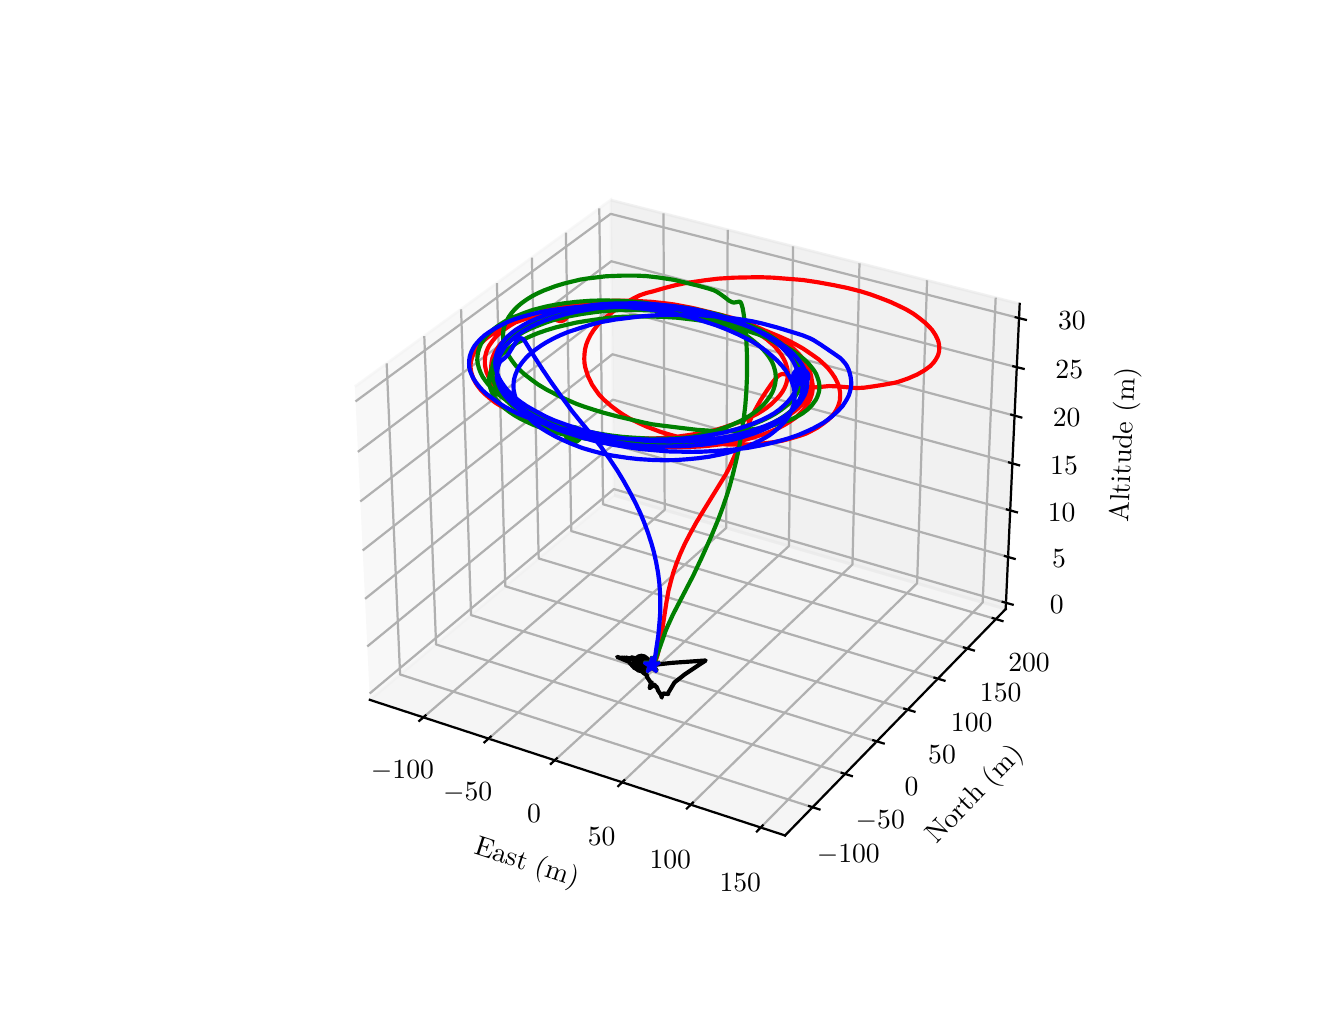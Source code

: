 \begingroup%
\makeatletter%
\begin{pgfpicture}%
\pgfpathrectangle{\pgfpointorigin}{\pgfqpoint{6.4in}{4.8in}}%
\pgfusepath{use as bounding box, clip}%
\begin{pgfscope}%
\pgfsetbuttcap%
\pgfsetmiterjoin%
\definecolor{currentfill}{rgb}{1.0,1.0,1.0}%
\pgfsetfillcolor{currentfill}%
\pgfsetlinewidth{0.0pt}%
\definecolor{currentstroke}{rgb}{1.0,1.0,1.0}%
\pgfsetstrokecolor{currentstroke}%
\pgfsetdash{}{0pt}%
\pgfpathmoveto{\pgfqpoint{0.0in}{0.0in}}%
\pgfpathlineto{\pgfqpoint{6.4in}{0.0in}}%
\pgfpathlineto{\pgfqpoint{6.4in}{4.8in}}%
\pgfpathlineto{\pgfqpoint{0.0in}{4.8in}}%
\pgfpathlineto{\pgfqpoint{0.0in}{0.0in}}%
\pgfpathclose%
\pgfusepath{fill}%
\end{pgfscope}%
\begin{pgfscope}%
\pgfsetbuttcap%
\pgfsetmiterjoin%
\definecolor{currentfill}{rgb}{1.0,1.0,1.0}%
\pgfsetfillcolor{currentfill}%
\pgfsetlinewidth{0.0pt}%
\definecolor{currentstroke}{rgb}{0.0,0.0,0.0}%
\pgfsetstrokecolor{currentstroke}%
\pgfsetstrokeopacity{0.0}%
\pgfsetdash{}{0pt}%
\pgfpathmoveto{\pgfqpoint{1.432in}{0.528in}}%
\pgfpathlineto{\pgfqpoint{5.128in}{0.528in}}%
\pgfpathlineto{\pgfqpoint{5.128in}{4.224in}}%
\pgfpathlineto{\pgfqpoint{1.432in}{4.224in}}%
\pgfpathlineto{\pgfqpoint{1.432in}{0.528in}}%
\pgfpathclose%
\pgfusepath{fill}%
\end{pgfscope}%
\begin{pgfscope}%
\pgfsetbuttcap%
\pgfsetmiterjoin%
\definecolor{currentfill}{rgb}{0.95,0.95,0.95}%
\pgfsetfillcolor{currentfill}%
\pgfsetfillopacity{0.5}%
\pgfsetlinewidth{1.004pt}%
\definecolor{currentstroke}{rgb}{0.95,0.95,0.95}%
\pgfsetstrokecolor{currentstroke}%
\pgfsetstrokeopacity{0.5}%
\pgfsetdash{}{0pt}%
\pgfpathmoveto{\pgfqpoint{1.711in}{1.439in}}%
\pgfpathlineto{\pgfqpoint{2.932in}{2.462in}}%
\pgfpathlineto{\pgfqpoint{2.915in}{3.938in}}%
\pgfpathlineto{\pgfqpoint{1.636in}{3.005in}}%
\pgfusepath{stroke,fill}%
\end{pgfscope}%
\begin{pgfscope}%
\pgfsetbuttcap%
\pgfsetmiterjoin%
\definecolor{currentfill}{rgb}{0.9,0.9,0.9}%
\pgfsetfillcolor{currentfill}%
\pgfsetfillopacity{0.5}%
\pgfsetlinewidth{1.004pt}%
\definecolor{currentstroke}{rgb}{0.9,0.9,0.9}%
\pgfsetstrokecolor{currentstroke}%
\pgfsetstrokeopacity{0.5}%
\pgfsetdash{}{0pt}%
\pgfpathmoveto{\pgfqpoint{2.932in}{2.462in}}%
\pgfpathlineto{\pgfqpoint{4.89in}{1.893in}}%
\pgfpathlineto{\pgfqpoint{4.96in}{3.419in}}%
\pgfpathlineto{\pgfqpoint{2.915in}{3.938in}}%
\pgfusepath{stroke,fill}%
\end{pgfscope}%
\begin{pgfscope}%
\pgfsetbuttcap%
\pgfsetmiterjoin%
\definecolor{currentfill}{rgb}{0.925,0.925,0.925}%
\pgfsetfillcolor{currentfill}%
\pgfsetfillopacity{0.5}%
\pgfsetlinewidth{1.004pt}%
\definecolor{currentstroke}{rgb}{0.925,0.925,0.925}%
\pgfsetstrokecolor{currentstroke}%
\pgfsetstrokeopacity{0.5}%
\pgfsetdash{}{0pt}%
\pgfpathmoveto{\pgfqpoint{1.711in}{1.439in}}%
\pgfpathlineto{\pgfqpoint{3.787in}{0.761in}}%
\pgfpathlineto{\pgfqpoint{4.89in}{1.893in}}%
\pgfpathlineto{\pgfqpoint{2.932in}{2.462in}}%
\pgfusepath{stroke,fill}%
\end{pgfscope}%
\begin{pgfscope}%
\pgfsetrectcap%
\pgfsetroundjoin%
\pgfsetlinewidth{0.803pt}%
\definecolor{currentstroke}{rgb}{0.0,0.0,0.0}%
\pgfsetstrokecolor{currentstroke}%
\pgfsetdash{}{0pt}%
\pgfpathmoveto{\pgfqpoint{1.711in}{1.439in}}%
\pgfpathlineto{\pgfqpoint{3.787in}{0.761in}}%
\pgfusepath{stroke}%
\end{pgfscope}%
\begin{pgfscope}%
\definecolor{textcolor}{rgb}{0.0,0.0,0.0}%
\pgfsetstrokecolor{textcolor}%
\pgfsetfillcolor{textcolor}%
\pgftext[x=2.227in, y=0.671in, left, base,rotate=341.913]{\color{textcolor}\rmfamily\fontsize{10.0}{12.0}\selectfont East (m)}%
\end{pgfscope}%
\begin{pgfscope}%
\pgfsetbuttcap%
\pgfsetroundjoin%
\pgfsetlinewidth{0.803pt}%
\definecolor{currentstroke}{rgb}{0.69,0.69,0.69}%
\pgfsetstrokecolor{currentstroke}%
\pgfsetdash{}{0pt}%
\pgfpathmoveto{\pgfqpoint{1.979in}{1.352in}}%
\pgfpathlineto{\pgfqpoint{3.185in}{2.389in}}%
\pgfpathlineto{\pgfqpoint{3.179in}{3.871in}}%
\pgfusepath{stroke}%
\end{pgfscope}%
\begin{pgfscope}%
\pgfsetbuttcap%
\pgfsetroundjoin%
\pgfsetlinewidth{0.803pt}%
\definecolor{currentstroke}{rgb}{0.69,0.69,0.69}%
\pgfsetstrokecolor{currentstroke}%
\pgfsetdash{}{0pt}%
\pgfpathmoveto{\pgfqpoint{2.305in}{1.245in}}%
\pgfpathlineto{\pgfqpoint{3.493in}{2.299in}}%
\pgfpathlineto{\pgfqpoint{3.5in}{3.789in}}%
\pgfusepath{stroke}%
\end{pgfscope}%
\begin{pgfscope}%
\pgfsetbuttcap%
\pgfsetroundjoin%
\pgfsetlinewidth{0.803pt}%
\definecolor{currentstroke}{rgb}{0.69,0.69,0.69}%
\pgfsetstrokecolor{currentstroke}%
\pgfsetdash{}{0pt}%
\pgfpathmoveto{\pgfqpoint{2.636in}{1.137in}}%
\pgfpathlineto{\pgfqpoint{3.806in}{2.208in}}%
\pgfpathlineto{\pgfqpoint{3.827in}{3.707in}}%
\pgfusepath{stroke}%
\end{pgfscope}%
\begin{pgfscope}%
\pgfsetbuttcap%
\pgfsetroundjoin%
\pgfsetlinewidth{0.803pt}%
\definecolor{currentstroke}{rgb}{0.69,0.69,0.69}%
\pgfsetstrokecolor{currentstroke}%
\pgfsetdash{}{0pt}%
\pgfpathmoveto{\pgfqpoint{2.973in}{1.027in}}%
\pgfpathlineto{\pgfqpoint{4.124in}{2.116in}}%
\pgfpathlineto{\pgfqpoint{4.159in}{3.622in}}%
\pgfusepath{stroke}%
\end{pgfscope}%
\begin{pgfscope}%
\pgfsetbuttcap%
\pgfsetroundjoin%
\pgfsetlinewidth{0.803pt}%
\definecolor{currentstroke}{rgb}{0.69,0.69,0.69}%
\pgfsetstrokecolor{currentstroke}%
\pgfsetdash{}{0pt}%
\pgfpathmoveto{\pgfqpoint{3.316in}{0.915in}}%
\pgfpathlineto{\pgfqpoint{4.447in}{2.022in}}%
\pgfpathlineto{\pgfqpoint{4.497in}{3.537in}}%
\pgfusepath{stroke}%
\end{pgfscope}%
\begin{pgfscope}%
\pgfsetbuttcap%
\pgfsetroundjoin%
\pgfsetlinewidth{0.803pt}%
\definecolor{currentstroke}{rgb}{0.69,0.69,0.69}%
\pgfsetstrokecolor{currentstroke}%
\pgfsetdash{}{0pt}%
\pgfpathmoveto{\pgfqpoint{3.665in}{0.801in}}%
\pgfpathlineto{\pgfqpoint{4.775in}{1.926in}}%
\pgfpathlineto{\pgfqpoint{4.84in}{3.45in}}%
\pgfusepath{stroke}%
\end{pgfscope}%
\begin{pgfscope}%
\pgfsetrectcap%
\pgfsetroundjoin%
\pgfsetlinewidth{0.803pt}%
\definecolor{currentstroke}{rgb}{0.0,0.0,0.0}%
\pgfsetstrokecolor{currentstroke}%
\pgfsetdash{}{0pt}%
\pgfpathmoveto{\pgfqpoint{1.989in}{1.361in}}%
\pgfpathlineto{\pgfqpoint{1.958in}{1.334in}}%
\pgfusepath{stroke}%
\end{pgfscope}%
\begin{pgfscope}%
\definecolor{textcolor}{rgb}{0.0,0.0,0.0}%
\pgfsetstrokecolor{textcolor}%
\pgfsetfillcolor{textcolor}%
\pgftext[x=1.874in,y=1.133in,,top]{\color{textcolor}\rmfamily\fontsize{10.0}{12.0}\selectfont \(\displaystyle {\ensuremath{-}100}\)}%
\end{pgfscope}%
\begin{pgfscope}%
\pgfsetrectcap%
\pgfsetroundjoin%
\pgfsetlinewidth{0.803pt}%
\definecolor{currentstroke}{rgb}{0.0,0.0,0.0}%
\pgfsetstrokecolor{currentstroke}%
\pgfsetdash{}{0pt}%
\pgfpathmoveto{\pgfqpoint{2.315in}{1.255in}}%
\pgfpathlineto{\pgfqpoint{2.284in}{1.227in}}%
\pgfusepath{stroke}%
\end{pgfscope}%
\begin{pgfscope}%
\definecolor{textcolor}{rgb}{0.0,0.0,0.0}%
\pgfsetstrokecolor{textcolor}%
\pgfsetfillcolor{textcolor}%
\pgftext[x=2.2in,y=1.024in,,top]{\color{textcolor}\rmfamily\fontsize{10.0}{12.0}\selectfont \(\displaystyle {\ensuremath{-}50}\)}%
\end{pgfscope}%
\begin{pgfscope}%
\pgfsetrectcap%
\pgfsetroundjoin%
\pgfsetlinewidth{0.803pt}%
\definecolor{currentstroke}{rgb}{0.0,0.0,0.0}%
\pgfsetstrokecolor{currentstroke}%
\pgfsetdash{}{0pt}%
\pgfpathmoveto{\pgfqpoint{2.646in}{1.147in}}%
\pgfpathlineto{\pgfqpoint{2.616in}{1.119in}}%
\pgfusepath{stroke}%
\end{pgfscope}%
\begin{pgfscope}%
\definecolor{textcolor}{rgb}{0.0,0.0,0.0}%
\pgfsetstrokecolor{textcolor}%
\pgfsetfillcolor{textcolor}%
\pgftext[x=2.532in,y=0.913in,,top]{\color{textcolor}\rmfamily\fontsize{10.0}{12.0}\selectfont \(\displaystyle {0}\)}%
\end{pgfscope}%
\begin{pgfscope}%
\pgfsetrectcap%
\pgfsetroundjoin%
\pgfsetlinewidth{0.803pt}%
\definecolor{currentstroke}{rgb}{0.0,0.0,0.0}%
\pgfsetstrokecolor{currentstroke}%
\pgfsetdash{}{0pt}%
\pgfpathmoveto{\pgfqpoint{2.983in}{1.037in}}%
\pgfpathlineto{\pgfqpoint{2.953in}{1.008in}}%
\pgfusepath{stroke}%
\end{pgfscope}%
\begin{pgfscope}%
\definecolor{textcolor}{rgb}{0.0,0.0,0.0}%
\pgfsetstrokecolor{textcolor}%
\pgfsetfillcolor{textcolor}%
\pgftext[x=2.87in,y=0.801in,,top]{\color{textcolor}\rmfamily\fontsize{10.0}{12.0}\selectfont \(\displaystyle {50}\)}%
\end{pgfscope}%
\begin{pgfscope}%
\pgfsetrectcap%
\pgfsetroundjoin%
\pgfsetlinewidth{0.803pt}%
\definecolor{currentstroke}{rgb}{0.0,0.0,0.0}%
\pgfsetstrokecolor{currentstroke}%
\pgfsetdash{}{0pt}%
\pgfpathmoveto{\pgfqpoint{3.326in}{0.925in}}%
\pgfpathlineto{\pgfqpoint{3.296in}{0.896in}}%
\pgfusepath{stroke}%
\end{pgfscope}%
\begin{pgfscope}%
\definecolor{textcolor}{rgb}{0.0,0.0,0.0}%
\pgfsetstrokecolor{textcolor}%
\pgfsetfillcolor{textcolor}%
\pgftext[x=3.213in,y=0.687in,,top]{\color{textcolor}\rmfamily\fontsize{10.0}{12.0}\selectfont \(\displaystyle {100}\)}%
\end{pgfscope}%
\begin{pgfscope}%
\pgfsetrectcap%
\pgfsetroundjoin%
\pgfsetlinewidth{0.803pt}%
\definecolor{currentstroke}{rgb}{0.0,0.0,0.0}%
\pgfsetstrokecolor{currentstroke}%
\pgfsetdash{}{0pt}%
\pgfpathmoveto{\pgfqpoint{3.675in}{0.811in}}%
\pgfpathlineto{\pgfqpoint{3.646in}{0.781in}}%
\pgfusepath{stroke}%
\end{pgfscope}%
\begin{pgfscope}%
\definecolor{textcolor}{rgb}{0.0,0.0,0.0}%
\pgfsetstrokecolor{textcolor}%
\pgfsetfillcolor{textcolor}%
\pgftext[x=3.563in,y=0.57in,,top]{\color{textcolor}\rmfamily\fontsize{10.0}{12.0}\selectfont \(\displaystyle {150}\)}%
\end{pgfscope}%
\begin{pgfscope}%
\pgfsetrectcap%
\pgfsetroundjoin%
\pgfsetlinewidth{0.803pt}%
\definecolor{currentstroke}{rgb}{0.0,0.0,0.0}%
\pgfsetstrokecolor{currentstroke}%
\pgfsetdash{}{0pt}%
\pgfpathmoveto{\pgfqpoint{4.89in}{1.893in}}%
\pgfpathlineto{\pgfqpoint{3.787in}{0.761in}}%
\pgfusepath{stroke}%
\end{pgfscope}%
\begin{pgfscope}%
\definecolor{textcolor}{rgb}{0.0,0.0,0.0}%
\pgfsetstrokecolor{textcolor}%
\pgfsetfillcolor{textcolor}%
\pgftext[x=4.543in, y=0.714in, left, base,rotate=45.742]{\color{textcolor}\rmfamily\fontsize{10.0}{12.0}\selectfont North (m)}%
\end{pgfscope}%
\begin{pgfscope}%
\pgfsetbuttcap%
\pgfsetroundjoin%
\pgfsetlinewidth{0.803pt}%
\definecolor{currentstroke}{rgb}{0.69,0.69,0.69}%
\pgfsetstrokecolor{currentstroke}%
\pgfsetdash{}{0pt}%
\pgfpathmoveto{\pgfqpoint{1.795in}{3.121in}}%
\pgfpathlineto{\pgfqpoint{1.862in}{1.566in}}%
\pgfpathlineto{\pgfqpoint{3.924in}{0.902in}}%
\pgfusepath{stroke}%
\end{pgfscope}%
\begin{pgfscope}%
\pgfsetbuttcap%
\pgfsetroundjoin%
\pgfsetlinewidth{0.803pt}%
\definecolor{currentstroke}{rgb}{0.69,0.69,0.69}%
\pgfsetstrokecolor{currentstroke}%
\pgfsetdash{}{0pt}%
\pgfpathmoveto{\pgfqpoint{1.983in}{3.258in}}%
\pgfpathlineto{\pgfqpoint{2.042in}{1.716in}}%
\pgfpathlineto{\pgfqpoint{4.087in}{1.069in}}%
\pgfusepath{stroke}%
\end{pgfscope}%
\begin{pgfscope}%
\pgfsetbuttcap%
\pgfsetroundjoin%
\pgfsetlinewidth{0.803pt}%
\definecolor{currentstroke}{rgb}{0.69,0.69,0.69}%
\pgfsetstrokecolor{currentstroke}%
\pgfsetdash{}{0pt}%
\pgfpathmoveto{\pgfqpoint{2.167in}{3.392in}}%
\pgfpathlineto{\pgfqpoint{2.217in}{1.863in}}%
\pgfpathlineto{\pgfqpoint{4.245in}{1.231in}}%
\pgfusepath{stroke}%
\end{pgfscope}%
\begin{pgfscope}%
\pgfsetbuttcap%
\pgfsetroundjoin%
\pgfsetlinewidth{0.803pt}%
\definecolor{currentstroke}{rgb}{0.69,0.69,0.69}%
\pgfsetstrokecolor{currentstroke}%
\pgfsetdash{}{0pt}%
\pgfpathmoveto{\pgfqpoint{2.346in}{3.523in}}%
\pgfpathlineto{\pgfqpoint{2.388in}{2.007in}}%
\pgfpathlineto{\pgfqpoint{4.4in}{1.39in}}%
\pgfusepath{stroke}%
\end{pgfscope}%
\begin{pgfscope}%
\pgfsetbuttcap%
\pgfsetroundjoin%
\pgfsetlinewidth{0.803pt}%
\definecolor{currentstroke}{rgb}{0.69,0.69,0.69}%
\pgfsetstrokecolor{currentstroke}%
\pgfsetdash{}{0pt}%
\pgfpathmoveto{\pgfqpoint{2.521in}{3.65in}}%
\pgfpathlineto{\pgfqpoint{2.555in}{2.146in}}%
\pgfpathlineto{\pgfqpoint{4.551in}{1.545in}}%
\pgfusepath{stroke}%
\end{pgfscope}%
\begin{pgfscope}%
\pgfsetbuttcap%
\pgfsetroundjoin%
\pgfsetlinewidth{0.803pt}%
\definecolor{currentstroke}{rgb}{0.69,0.69,0.69}%
\pgfsetstrokecolor{currentstroke}%
\pgfsetdash{}{0pt}%
\pgfpathmoveto{\pgfqpoint{2.691in}{3.775in}}%
\pgfpathlineto{\pgfqpoint{2.718in}{2.283in}}%
\pgfpathlineto{\pgfqpoint{4.698in}{1.696in}}%
\pgfusepath{stroke}%
\end{pgfscope}%
\begin{pgfscope}%
\pgfsetbuttcap%
\pgfsetroundjoin%
\pgfsetlinewidth{0.803pt}%
\definecolor{currentstroke}{rgb}{0.69,0.69,0.69}%
\pgfsetstrokecolor{currentstroke}%
\pgfsetdash{}{0pt}%
\pgfpathmoveto{\pgfqpoint{2.858in}{3.896in}}%
\pgfpathlineto{\pgfqpoint{2.877in}{2.417in}}%
\pgfpathlineto{\pgfqpoint{4.841in}{1.843in}}%
\pgfusepath{stroke}%
\end{pgfscope}%
\begin{pgfscope}%
\pgfsetrectcap%
\pgfsetroundjoin%
\pgfsetlinewidth{0.803pt}%
\definecolor{currentstroke}{rgb}{0.0,0.0,0.0}%
\pgfsetstrokecolor{currentstroke}%
\pgfsetdash{}{0pt}%
\pgfpathmoveto{\pgfqpoint{3.907in}{0.908in}}%
\pgfpathlineto{\pgfqpoint{3.959in}{0.891in}}%
\pgfusepath{stroke}%
\end{pgfscope}%
\begin{pgfscope}%
\definecolor{textcolor}{rgb}{0.0,0.0,0.0}%
\pgfsetstrokecolor{textcolor}%
\pgfsetfillcolor{textcolor}%
\pgftext[x=4.103in,y=0.717in,,top]{\color{textcolor}\rmfamily\fontsize{10.0}{12.0}\selectfont \(\displaystyle {\ensuremath{-}100}\)}%
\end{pgfscope}%
\begin{pgfscope}%
\pgfsetrectcap%
\pgfsetroundjoin%
\pgfsetlinewidth{0.803pt}%
\definecolor{currentstroke}{rgb}{0.0,0.0,0.0}%
\pgfsetstrokecolor{currentstroke}%
\pgfsetdash{}{0pt}%
\pgfpathmoveto{\pgfqpoint{4.07in}{1.074in}}%
\pgfpathlineto{\pgfqpoint{4.121in}{1.058in}}%
\pgfusepath{stroke}%
\end{pgfscope}%
\begin{pgfscope}%
\definecolor{textcolor}{rgb}{0.0,0.0,0.0}%
\pgfsetstrokecolor{textcolor}%
\pgfsetfillcolor{textcolor}%
\pgftext[x=4.263in,y=0.886in,,top]{\color{textcolor}\rmfamily\fontsize{10.0}{12.0}\selectfont \(\displaystyle {\ensuremath{-}50}\)}%
\end{pgfscope}%
\begin{pgfscope}%
\pgfsetrectcap%
\pgfsetroundjoin%
\pgfsetlinewidth{0.803pt}%
\definecolor{currentstroke}{rgb}{0.0,0.0,0.0}%
\pgfsetstrokecolor{currentstroke}%
\pgfsetdash{}{0pt}%
\pgfpathmoveto{\pgfqpoint{4.228in}{1.237in}}%
\pgfpathlineto{\pgfqpoint{4.28in}{1.221in}}%
\pgfusepath{stroke}%
\end{pgfscope}%
\begin{pgfscope}%
\definecolor{textcolor}{rgb}{0.0,0.0,0.0}%
\pgfsetstrokecolor{textcolor}%
\pgfsetfillcolor{textcolor}%
\pgftext[x=4.419in,y=1.051in,,top]{\color{textcolor}\rmfamily\fontsize{10.0}{12.0}\selectfont \(\displaystyle {0}\)}%
\end{pgfscope}%
\begin{pgfscope}%
\pgfsetrectcap%
\pgfsetroundjoin%
\pgfsetlinewidth{0.803pt}%
\definecolor{currentstroke}{rgb}{0.0,0.0,0.0}%
\pgfsetstrokecolor{currentstroke}%
\pgfsetdash{}{0pt}%
\pgfpathmoveto{\pgfqpoint{4.383in}{1.395in}}%
\pgfpathlineto{\pgfqpoint{4.434in}{1.38in}}%
\pgfusepath{stroke}%
\end{pgfscope}%
\begin{pgfscope}%
\definecolor{textcolor}{rgb}{0.0,0.0,0.0}%
\pgfsetstrokecolor{textcolor}%
\pgfsetfillcolor{textcolor}%
\pgftext[x=4.572in,y=1.212in,,top]{\color{textcolor}\rmfamily\fontsize{10.0}{12.0}\selectfont \(\displaystyle {50}\)}%
\end{pgfscope}%
\begin{pgfscope}%
\pgfsetrectcap%
\pgfsetroundjoin%
\pgfsetlinewidth{0.803pt}%
\definecolor{currentstroke}{rgb}{0.0,0.0,0.0}%
\pgfsetstrokecolor{currentstroke}%
\pgfsetdash{}{0pt}%
\pgfpathmoveto{\pgfqpoint{4.534in}{1.55in}}%
\pgfpathlineto{\pgfqpoint{4.584in}{1.535in}}%
\pgfusepath{stroke}%
\end{pgfscope}%
\begin{pgfscope}%
\definecolor{textcolor}{rgb}{0.0,0.0,0.0}%
\pgfsetstrokecolor{textcolor}%
\pgfsetfillcolor{textcolor}%
\pgftext[x=4.72in,y=1.369in,,top]{\color{textcolor}\rmfamily\fontsize{10.0}{12.0}\selectfont \(\displaystyle {100}\)}%
\end{pgfscope}%
\begin{pgfscope}%
\pgfsetrectcap%
\pgfsetroundjoin%
\pgfsetlinewidth{0.803pt}%
\definecolor{currentstroke}{rgb}{0.0,0.0,0.0}%
\pgfsetstrokecolor{currentstroke}%
\pgfsetdash{}{0pt}%
\pgfpathmoveto{\pgfqpoint{4.681in}{1.701in}}%
\pgfpathlineto{\pgfqpoint{4.731in}{1.686in}}%
\pgfusepath{stroke}%
\end{pgfscope}%
\begin{pgfscope}%
\definecolor{textcolor}{rgb}{0.0,0.0,0.0}%
\pgfsetstrokecolor{textcolor}%
\pgfsetfillcolor{textcolor}%
\pgftext[x=4.865in,y=1.522in,,top]{\color{textcolor}\rmfamily\fontsize{10.0}{12.0}\selectfont \(\displaystyle {150}\)}%
\end{pgfscope}%
\begin{pgfscope}%
\pgfsetrectcap%
\pgfsetroundjoin%
\pgfsetlinewidth{0.803pt}%
\definecolor{currentstroke}{rgb}{0.0,0.0,0.0}%
\pgfsetstrokecolor{currentstroke}%
\pgfsetdash{}{0pt}%
\pgfpathmoveto{\pgfqpoint{4.825in}{1.848in}}%
\pgfpathlineto{\pgfqpoint{4.874in}{1.833in}}%
\pgfusepath{stroke}%
\end{pgfscope}%
\begin{pgfscope}%
\definecolor{textcolor}{rgb}{0.0,0.0,0.0}%
\pgfsetstrokecolor{textcolor}%
\pgfsetfillcolor{textcolor}%
\pgftext[x=5.007in,y=1.671in,,top]{\color{textcolor}\rmfamily\fontsize{10.0}{12.0}\selectfont \(\displaystyle {200}\)}%
\end{pgfscope}%
\begin{pgfscope}%
\pgfsetrectcap%
\pgfsetroundjoin%
\pgfsetlinewidth{0.803pt}%
\definecolor{currentstroke}{rgb}{0.0,0.0,0.0}%
\pgfsetstrokecolor{currentstroke}%
\pgfsetdash{}{0pt}%
\pgfpathmoveto{\pgfqpoint{4.89in}{1.893in}}%
\pgfpathlineto{\pgfqpoint{4.96in}{3.419in}}%
\pgfusepath{stroke}%
\end{pgfscope}%
\begin{pgfscope}%
\definecolor{textcolor}{rgb}{0.0,0.0,0.0}%
\pgfsetstrokecolor{textcolor}%
\pgfsetfillcolor{textcolor}%
\pgftext[x=5.502in, y=2.326in, left, base,rotate=87.378]{\color{textcolor}\rmfamily\fontsize{10.0}{12.0}\selectfont Altitude (m)}%
\end{pgfscope}%
\begin{pgfscope}%
\pgfsetbuttcap%
\pgfsetroundjoin%
\pgfsetlinewidth{0.803pt}%
\definecolor{currentstroke}{rgb}{0.69,0.69,0.69}%
\pgfsetstrokecolor{currentstroke}%
\pgfsetdash{}{0pt}%
\pgfpathmoveto{\pgfqpoint{4.892in}{1.924in}}%
\pgfpathlineto{\pgfqpoint{2.931in}{2.493in}}%
\pgfpathlineto{\pgfqpoint{1.71in}{1.471in}}%
\pgfusepath{stroke}%
\end{pgfscope}%
\begin{pgfscope}%
\pgfsetbuttcap%
\pgfsetroundjoin%
\pgfsetlinewidth{0.803pt}%
\definecolor{currentstroke}{rgb}{0.69,0.69,0.69}%
\pgfsetstrokecolor{currentstroke}%
\pgfsetdash{}{0pt}%
\pgfpathmoveto{\pgfqpoint{4.902in}{2.154in}}%
\pgfpathlineto{\pgfqpoint{2.929in}{2.715in}}%
\pgfpathlineto{\pgfqpoint{1.698in}{1.706in}}%
\pgfusepath{stroke}%
\end{pgfscope}%
\begin{pgfscope}%
\pgfsetbuttcap%
\pgfsetroundjoin%
\pgfsetlinewidth{0.803pt}%
\definecolor{currentstroke}{rgb}{0.69,0.69,0.69}%
\pgfsetstrokecolor{currentstroke}%
\pgfsetdash{}{0pt}%
\pgfpathmoveto{\pgfqpoint{4.913in}{2.386in}}%
\pgfpathlineto{\pgfqpoint{2.926in}{2.94in}}%
\pgfpathlineto{\pgfqpoint{1.687in}{1.944in}}%
\pgfusepath{stroke}%
\end{pgfscope}%
\begin{pgfscope}%
\pgfsetbuttcap%
\pgfsetroundjoin%
\pgfsetlinewidth{0.803pt}%
\definecolor{currentstroke}{rgb}{0.69,0.69,0.69}%
\pgfsetstrokecolor{currentstroke}%
\pgfsetdash{}{0pt}%
\pgfpathmoveto{\pgfqpoint{4.924in}{2.622in}}%
\pgfpathlineto{\pgfqpoint{2.924in}{3.167in}}%
\pgfpathlineto{\pgfqpoint{1.675in}{2.186in}}%
\pgfusepath{stroke}%
\end{pgfscope}%
\begin{pgfscope}%
\pgfsetbuttcap%
\pgfsetroundjoin%
\pgfsetlinewidth{0.803pt}%
\definecolor{currentstroke}{rgb}{0.69,0.69,0.69}%
\pgfsetstrokecolor{currentstroke}%
\pgfsetdash{}{0pt}%
\pgfpathmoveto{\pgfqpoint{4.934in}{2.86in}}%
\pgfpathlineto{\pgfqpoint{2.921in}{3.398in}}%
\pgfpathlineto{\pgfqpoint{1.663in}{2.431in}}%
\pgfusepath{stroke}%
\end{pgfscope}%
\begin{pgfscope}%
\pgfsetbuttcap%
\pgfsetroundjoin%
\pgfsetlinewidth{0.803pt}%
\definecolor{currentstroke}{rgb}{0.69,0.69,0.69}%
\pgfsetstrokecolor{currentstroke}%
\pgfsetdash{}{0pt}%
\pgfpathmoveto{\pgfqpoint{4.946in}{3.102in}}%
\pgfpathlineto{\pgfqpoint{2.918in}{3.632in}}%
\pgfpathlineto{\pgfqpoint{1.651in}{2.679in}}%
\pgfusepath{stroke}%
\end{pgfscope}%
\begin{pgfscope}%
\pgfsetbuttcap%
\pgfsetroundjoin%
\pgfsetlinewidth{0.803pt}%
\definecolor{currentstroke}{rgb}{0.69,0.69,0.69}%
\pgfsetstrokecolor{currentstroke}%
\pgfsetdash{}{0pt}%
\pgfpathmoveto{\pgfqpoint{4.957in}{3.348in}}%
\pgfpathlineto{\pgfqpoint{2.915in}{3.869in}}%
\pgfpathlineto{\pgfqpoint{1.639in}{2.931in}}%
\pgfusepath{stroke}%
\end{pgfscope}%
\begin{pgfscope}%
\pgfsetrectcap%
\pgfsetroundjoin%
\pgfsetlinewidth{0.803pt}%
\definecolor{currentstroke}{rgb}{0.0,0.0,0.0}%
\pgfsetstrokecolor{currentstroke}%
\pgfsetdash{}{0pt}%
\pgfpathmoveto{\pgfqpoint{4.875in}{1.929in}}%
\pgfpathlineto{\pgfqpoint{4.925in}{1.915in}}%
\pgfusepath{stroke}%
\end{pgfscope}%
\begin{pgfscope}%
\definecolor{textcolor}{rgb}{0.0,0.0,0.0}%
\pgfsetstrokecolor{textcolor}%
\pgfsetfillcolor{textcolor}%
\pgftext[x=5.145in,y=1.961in,,top]{\color{textcolor}\rmfamily\fontsize{10.0}{12.0}\selectfont \(\displaystyle {0}\)}%
\end{pgfscope}%
\begin{pgfscope}%
\pgfsetrectcap%
\pgfsetroundjoin%
\pgfsetlinewidth{0.803pt}%
\definecolor{currentstroke}{rgb}{0.0,0.0,0.0}%
\pgfsetstrokecolor{currentstroke}%
\pgfsetdash{}{0pt}%
\pgfpathmoveto{\pgfqpoint{4.886in}{2.158in}}%
\pgfpathlineto{\pgfqpoint{4.935in}{2.144in}}%
\pgfusepath{stroke}%
\end{pgfscope}%
\begin{pgfscope}%
\definecolor{textcolor}{rgb}{0.0,0.0,0.0}%
\pgfsetstrokecolor{textcolor}%
\pgfsetfillcolor{textcolor}%
\pgftext[x=5.157in,y=2.189in,,top]{\color{textcolor}\rmfamily\fontsize{10.0}{12.0}\selectfont \(\displaystyle {5}\)}%
\end{pgfscope}%
\begin{pgfscope}%
\pgfsetrectcap%
\pgfsetroundjoin%
\pgfsetlinewidth{0.803pt}%
\definecolor{currentstroke}{rgb}{0.0,0.0,0.0}%
\pgfsetstrokecolor{currentstroke}%
\pgfsetdash{}{0pt}%
\pgfpathmoveto{\pgfqpoint{4.896in}{2.391in}}%
\pgfpathlineto{\pgfqpoint{4.946in}{2.377in}}%
\pgfusepath{stroke}%
\end{pgfscope}%
\begin{pgfscope}%
\definecolor{textcolor}{rgb}{0.0,0.0,0.0}%
\pgfsetstrokecolor{textcolor}%
\pgfsetfillcolor{textcolor}%
\pgftext[x=5.17in,y=2.421in,,top]{\color{textcolor}\rmfamily\fontsize{10.0}{12.0}\selectfont \(\displaystyle {10}\)}%
\end{pgfscope}%
\begin{pgfscope}%
\pgfsetrectcap%
\pgfsetroundjoin%
\pgfsetlinewidth{0.803pt}%
\definecolor{currentstroke}{rgb}{0.0,0.0,0.0}%
\pgfsetstrokecolor{currentstroke}%
\pgfsetdash{}{0pt}%
\pgfpathmoveto{\pgfqpoint{4.907in}{2.626in}}%
\pgfpathlineto{\pgfqpoint{4.957in}{2.612in}}%
\pgfusepath{stroke}%
\end{pgfscope}%
\begin{pgfscope}%
\definecolor{textcolor}{rgb}{0.0,0.0,0.0}%
\pgfsetstrokecolor{textcolor}%
\pgfsetfillcolor{textcolor}%
\pgftext[x=5.182in,y=2.656in,,top]{\color{textcolor}\rmfamily\fontsize{10.0}{12.0}\selectfont \(\displaystyle {15}\)}%
\end{pgfscope}%
\begin{pgfscope}%
\pgfsetrectcap%
\pgfsetroundjoin%
\pgfsetlinewidth{0.803pt}%
\definecolor{currentstroke}{rgb}{0.0,0.0,0.0}%
\pgfsetstrokecolor{currentstroke}%
\pgfsetdash{}{0pt}%
\pgfpathmoveto{\pgfqpoint{4.918in}{2.865in}}%
\pgfpathlineto{\pgfqpoint{4.968in}{2.851in}}%
\pgfusepath{stroke}%
\end{pgfscope}%
\begin{pgfscope}%
\definecolor{textcolor}{rgb}{0.0,0.0,0.0}%
\pgfsetstrokecolor{textcolor}%
\pgfsetfillcolor{textcolor}%
\pgftext[x=5.195in,y=2.895in,,top]{\color{textcolor}\rmfamily\fontsize{10.0}{12.0}\selectfont \(\displaystyle {20}\)}%
\end{pgfscope}%
\begin{pgfscope}%
\pgfsetrectcap%
\pgfsetroundjoin%
\pgfsetlinewidth{0.803pt}%
\definecolor{currentstroke}{rgb}{0.0,0.0,0.0}%
\pgfsetstrokecolor{currentstroke}%
\pgfsetdash{}{0pt}%
\pgfpathmoveto{\pgfqpoint{4.928in}{3.107in}}%
\pgfpathlineto{\pgfqpoint{4.98in}{3.094in}}%
\pgfusepath{stroke}%
\end{pgfscope}%
\begin{pgfscope}%
\definecolor{textcolor}{rgb}{0.0,0.0,0.0}%
\pgfsetstrokecolor{textcolor}%
\pgfsetfillcolor{textcolor}%
\pgftext[x=5.208in,y=3.136in,,top]{\color{textcolor}\rmfamily\fontsize{10.0}{12.0}\selectfont \(\displaystyle {25}\)}%
\end{pgfscope}%
\begin{pgfscope}%
\pgfsetrectcap%
\pgfsetroundjoin%
\pgfsetlinewidth{0.803pt}%
\definecolor{currentstroke}{rgb}{0.0,0.0,0.0}%
\pgfsetstrokecolor{currentstroke}%
\pgfsetdash{}{0pt}%
\pgfpathmoveto{\pgfqpoint{4.94in}{3.352in}}%
\pgfpathlineto{\pgfqpoint{4.991in}{3.339in}}%
\pgfusepath{stroke}%
\end{pgfscope}%
\begin{pgfscope}%
\definecolor{textcolor}{rgb}{0.0,0.0,0.0}%
\pgfsetstrokecolor{textcolor}%
\pgfsetfillcolor{textcolor}%
\pgftext[x=5.221in,y=3.381in,,top]{\color{textcolor}\rmfamily\fontsize{10.0}{12.0}\selectfont \(\displaystyle {30}\)}%
\end{pgfscope}%
\begin{pgfscope}%
\pgfpathrectangle{\pgfqpoint{1.432in}{0.528in}}{\pgfqpoint{3.696in}{3.696in}}%
\pgfusepath{clip}%
\pgfsetrectcap%
\pgfsetroundjoin%
\pgfsetlinewidth{1.506pt}%
\definecolor{currentstroke}{rgb}{1.0,0.0,0.0}%
\pgfsetstrokecolor{currentstroke}%
\pgfsetdash{}{0pt}%
\pgfpathmoveto{\pgfqpoint{3.121in}{1.614in}}%
\pgfpathlineto{\pgfqpoint{3.122in}{1.614in}}%
\pgfpathlineto{\pgfqpoint{3.126in}{1.618in}}%
\pgfpathlineto{\pgfqpoint{3.138in}{1.632in}}%
\pgfpathlineto{\pgfqpoint{3.142in}{1.641in}}%
\pgfpathlineto{\pgfqpoint{3.149in}{1.662in}}%
\pgfpathlineto{\pgfqpoint{3.157in}{1.697in}}%
\pgfpathlineto{\pgfqpoint{3.167in}{1.748in}}%
\pgfpathlineto{\pgfqpoint{3.179in}{1.831in}}%
\pgfpathlineto{\pgfqpoint{3.193in}{1.922in}}%
\pgfpathlineto{\pgfqpoint{3.204in}{1.985in}}%
\pgfpathlineto{\pgfqpoint{3.216in}{2.032in}}%
\pgfpathlineto{\pgfqpoint{3.228in}{2.075in}}%
\pgfpathlineto{\pgfqpoint{3.242in}{2.116in}}%
\pgfpathlineto{\pgfqpoint{3.262in}{2.167in}}%
\pgfpathlineto{\pgfqpoint{3.285in}{2.218in}}%
\pgfpathlineto{\pgfqpoint{3.31in}{2.266in}}%
\pgfpathlineto{\pgfqpoint{3.343in}{2.326in}}%
\pgfpathlineto{\pgfqpoint{3.38in}{2.387in}}%
\pgfpathlineto{\pgfqpoint{3.491in}{2.567in}}%
\pgfpathlineto{\pgfqpoint{3.508in}{2.6in}}%
\pgfpathlineto{\pgfqpoint{3.539in}{2.669in}}%
\pgfpathlineto{\pgfqpoint{3.619in}{2.852in}}%
\pgfpathlineto{\pgfqpoint{3.643in}{2.899in}}%
\pgfpathlineto{\pgfqpoint{3.665in}{2.938in}}%
\pgfpathlineto{\pgfqpoint{3.688in}{2.974in}}%
\pgfpathlineto{\pgfqpoint{3.718in}{3.018in}}%
\pgfpathlineto{\pgfqpoint{3.74in}{3.046in}}%
\pgfpathlineto{\pgfqpoint{3.752in}{3.058in}}%
\pgfpathlineto{\pgfqpoint{3.763in}{3.065in}}%
\pgfpathlineto{\pgfqpoint{3.772in}{3.068in}}%
\pgfpathlineto{\pgfqpoint{3.778in}{3.068in}}%
\pgfpathlineto{\pgfqpoint{3.79in}{3.066in}}%
\pgfpathlineto{\pgfqpoint{3.801in}{3.061in}}%
\pgfpathlineto{\pgfqpoint{3.816in}{3.05in}}%
\pgfpathlineto{\pgfqpoint{3.857in}{3.02in}}%
\pgfpathlineto{\pgfqpoint{3.873in}{3.011in}}%
\pgfpathlineto{\pgfqpoint{3.89in}{3.005in}}%
\pgfpathlineto{\pgfqpoint{3.906in}{3.002in}}%
\pgfpathlineto{\pgfqpoint{3.923in}{3.001in}}%
\pgfpathlineto{\pgfqpoint{3.947in}{3.002in}}%
\pgfpathlineto{\pgfqpoint{4.006in}{3.008in}}%
\pgfpathlineto{\pgfqpoint{4.039in}{3.007in}}%
\pgfpathlineto{\pgfqpoint{4.146in}{2.998in}}%
\pgfpathlineto{\pgfqpoint{4.183in}{3.0in}}%
\pgfpathlineto{\pgfqpoint{4.225in}{3.006in}}%
\pgfpathlineto{\pgfqpoint{4.27in}{3.013in}}%
\pgfpathlineto{\pgfqpoint{4.333in}{3.024in}}%
\pgfpathlineto{\pgfqpoint{4.353in}{3.029in}}%
\pgfpathlineto{\pgfqpoint{4.402in}{3.046in}}%
\pgfpathlineto{\pgfqpoint{4.448in}{3.066in}}%
\pgfpathlineto{\pgfqpoint{4.483in}{3.086in}}%
\pgfpathlineto{\pgfqpoint{4.513in}{3.108in}}%
\pgfpathlineto{\pgfqpoint{4.53in}{3.126in}}%
\pgfpathlineto{\pgfqpoint{4.54in}{3.14in}}%
\pgfpathlineto{\pgfqpoint{4.549in}{3.156in}}%
\pgfpathlineto{\pgfqpoint{4.554in}{3.169in}}%
\pgfpathlineto{\pgfqpoint{4.557in}{3.183in}}%
\pgfpathlineto{\pgfqpoint{4.558in}{3.198in}}%
\pgfpathlineto{\pgfqpoint{4.557in}{3.213in}}%
\pgfpathlineto{\pgfqpoint{4.554in}{3.229in}}%
\pgfpathlineto{\pgfqpoint{4.549in}{3.243in}}%
\pgfpathlineto{\pgfqpoint{4.539in}{3.263in}}%
\pgfpathlineto{\pgfqpoint{4.53in}{3.277in}}%
\pgfpathlineto{\pgfqpoint{4.521in}{3.29in}}%
\pgfpathlineto{\pgfqpoint{4.502in}{3.31in}}%
\pgfpathlineto{\pgfqpoint{4.488in}{3.324in}}%
\pgfpathlineto{\pgfqpoint{4.454in}{3.351in}}%
\pgfpathlineto{\pgfqpoint{4.428in}{3.37in}}%
\pgfpathlineto{\pgfqpoint{4.396in}{3.389in}}%
\pgfpathlineto{\pgfqpoint{4.356in}{3.409in}}%
\pgfpathlineto{\pgfqpoint{4.313in}{3.429in}}%
\pgfpathlineto{\pgfqpoint{4.272in}{3.445in}}%
\pgfpathlineto{\pgfqpoint{4.215in}{3.466in}}%
\pgfpathlineto{\pgfqpoint{4.167in}{3.481in}}%
\pgfpathlineto{\pgfqpoint{4.101in}{3.498in}}%
\pgfpathlineto{\pgfqpoint{4.028in}{3.513in}}%
\pgfpathlineto{\pgfqpoint{3.951in}{3.527in}}%
\pgfpathlineto{\pgfqpoint{3.878in}{3.538in}}%
\pgfpathlineto{\pgfqpoint{3.843in}{3.541in}}%
\pgfpathlineto{\pgfqpoint{3.727in}{3.55in}}%
\pgfpathlineto{\pgfqpoint{3.671in}{3.552in}}%
\pgfpathlineto{\pgfqpoint{3.635in}{3.552in}}%
\pgfpathlineto{\pgfqpoint{3.533in}{3.55in}}%
\pgfpathlineto{\pgfqpoint{3.452in}{3.545in}}%
\pgfpathlineto{\pgfqpoint{3.387in}{3.537in}}%
\pgfpathlineto{\pgfqpoint{3.285in}{3.522in}}%
\pgfpathlineto{\pgfqpoint{3.237in}{3.512in}}%
\pgfpathlineto{\pgfqpoint{3.18in}{3.497in}}%
\pgfpathlineto{\pgfqpoint{3.125in}{3.481in}}%
\pgfpathlineto{\pgfqpoint{3.096in}{3.474in}}%
\pgfpathlineto{\pgfqpoint{3.061in}{3.462in}}%
\pgfpathlineto{\pgfqpoint{3.034in}{3.449in}}%
\pgfpathlineto{\pgfqpoint{3.003in}{3.432in}}%
\pgfpathlineto{\pgfqpoint{2.97in}{3.411in}}%
\pgfpathlineto{\pgfqpoint{2.928in}{3.381in}}%
\pgfpathlineto{\pgfqpoint{2.883in}{3.346in}}%
\pgfpathlineto{\pgfqpoint{2.866in}{3.33in}}%
\pgfpathlineto{\pgfqpoint{2.849in}{3.312in}}%
\pgfpathlineto{\pgfqpoint{2.83in}{3.288in}}%
\pgfpathlineto{\pgfqpoint{2.815in}{3.265in}}%
\pgfpathlineto{\pgfqpoint{2.801in}{3.237in}}%
\pgfpathlineto{\pgfqpoint{2.793in}{3.216in}}%
\pgfpathlineto{\pgfqpoint{2.787in}{3.193in}}%
\pgfpathlineto{\pgfqpoint{2.784in}{3.168in}}%
\pgfpathlineto{\pgfqpoint{2.783in}{3.144in}}%
\pgfpathlineto{\pgfqpoint{2.784in}{3.123in}}%
\pgfpathlineto{\pgfqpoint{2.788in}{3.101in}}%
\pgfpathlineto{\pgfqpoint{2.794in}{3.081in}}%
\pgfpathlineto{\pgfqpoint{2.802in}{3.056in}}%
\pgfpathlineto{\pgfqpoint{2.812in}{3.036in}}%
\pgfpathlineto{\pgfqpoint{2.822in}{3.015in}}%
\pgfpathlineto{\pgfqpoint{2.844in}{2.983in}}%
\pgfpathlineto{\pgfqpoint{2.858in}{2.964in}}%
\pgfpathlineto{\pgfqpoint{2.882in}{2.939in}}%
\pgfpathlineto{\pgfqpoint{2.919in}{2.907in}}%
\pgfpathlineto{\pgfqpoint{2.951in}{2.883in}}%
\pgfpathlineto{\pgfqpoint{2.979in}{2.864in}}%
\pgfpathlineto{\pgfqpoint{3.009in}{2.846in}}%
\pgfpathlineto{\pgfqpoint{3.052in}{2.825in}}%
\pgfpathlineto{\pgfqpoint{3.093in}{2.806in}}%
\pgfpathlineto{\pgfqpoint{3.156in}{2.782in}}%
\pgfpathlineto{\pgfqpoint{3.177in}{2.775in}}%
\pgfpathlineto{\pgfqpoint{3.225in}{2.761in}}%
\pgfpathlineto{\pgfqpoint{3.261in}{2.752in}}%
\pgfpathlineto{\pgfqpoint{3.307in}{2.741in}}%
\pgfpathlineto{\pgfqpoint{3.408in}{2.724in}}%
\pgfpathlineto{\pgfqpoint{3.457in}{2.719in}}%
\pgfpathlineto{\pgfqpoint{3.504in}{2.716in}}%
\pgfpathlineto{\pgfqpoint{3.552in}{2.715in}}%
\pgfpathlineto{\pgfqpoint{3.601in}{2.716in}}%
\pgfpathlineto{\pgfqpoint{3.669in}{2.72in}}%
\pgfpathlineto{\pgfqpoint{3.727in}{2.727in}}%
\pgfpathlineto{\pgfqpoint{3.773in}{2.735in}}%
\pgfpathlineto{\pgfqpoint{3.808in}{2.744in}}%
\pgfpathlineto{\pgfqpoint{3.856in}{2.758in}}%
\pgfpathlineto{\pgfqpoint{3.891in}{2.77in}}%
\pgfpathlineto{\pgfqpoint{3.915in}{2.782in}}%
\pgfpathlineto{\pgfqpoint{3.95in}{2.801in}}%
\pgfpathlineto{\pgfqpoint{3.976in}{2.819in}}%
\pgfpathlineto{\pgfqpoint{4.003in}{2.84in}}%
\pgfpathlineto{\pgfqpoint{4.019in}{2.855in}}%
\pgfpathlineto{\pgfqpoint{4.032in}{2.871in}}%
\pgfpathlineto{\pgfqpoint{4.043in}{2.888in}}%
\pgfpathlineto{\pgfqpoint{4.051in}{2.904in}}%
\pgfpathlineto{\pgfqpoint{4.057in}{2.922in}}%
\pgfpathlineto{\pgfqpoint{4.061in}{2.938in}}%
\pgfpathlineto{\pgfqpoint{4.062in}{2.956in}}%
\pgfpathlineto{\pgfqpoint{4.062in}{2.976in}}%
\pgfpathlineto{\pgfqpoint{4.059in}{2.994in}}%
\pgfpathlineto{\pgfqpoint{4.055in}{3.01in}}%
\pgfpathlineto{\pgfqpoint{4.047in}{3.029in}}%
\pgfpathlineto{\pgfqpoint{4.035in}{3.052in}}%
\pgfpathlineto{\pgfqpoint{4.02in}{3.074in}}%
\pgfpathlineto{\pgfqpoint{4.002in}{3.097in}}%
\pgfpathlineto{\pgfqpoint{3.981in}{3.118in}}%
\pgfpathlineto{\pgfqpoint{3.957in}{3.14in}}%
\pgfpathlineto{\pgfqpoint{3.922in}{3.165in}}%
\pgfpathlineto{\pgfqpoint{3.876in}{3.196in}}%
\pgfpathlineto{\pgfqpoint{3.846in}{3.213in}}%
\pgfpathlineto{\pgfqpoint{3.807in}{3.234in}}%
\pgfpathlineto{\pgfqpoint{3.758in}{3.256in}}%
\pgfpathlineto{\pgfqpoint{3.696in}{3.282in}}%
\pgfpathlineto{\pgfqpoint{3.641in}{3.302in}}%
\pgfpathlineto{\pgfqpoint{3.523in}{3.339in}}%
\pgfpathlineto{\pgfqpoint{3.484in}{3.349in}}%
\pgfpathlineto{\pgfqpoint{3.42in}{3.363in}}%
\pgfpathlineto{\pgfqpoint{3.335in}{3.377in}}%
\pgfpathlineto{\pgfqpoint{3.228in}{3.392in}}%
\pgfpathlineto{\pgfqpoint{3.139in}{3.401in}}%
\pgfpathlineto{\pgfqpoint{3.081in}{3.404in}}%
\pgfpathlineto{\pgfqpoint{3.028in}{3.405in}}%
\pgfpathlineto{\pgfqpoint{2.922in}{3.406in}}%
\pgfpathlineto{\pgfqpoint{2.872in}{3.404in}}%
\pgfpathlineto{\pgfqpoint{2.822in}{3.401in}}%
\pgfpathlineto{\pgfqpoint{2.773in}{3.397in}}%
\pgfpathlineto{\pgfqpoint{2.725in}{3.392in}}%
\pgfpathlineto{\pgfqpoint{2.671in}{3.384in}}%
\pgfpathlineto{\pgfqpoint{2.612in}{3.374in}}%
\pgfpathlineto{\pgfqpoint{2.548in}{3.36in}}%
\pgfpathlineto{\pgfqpoint{2.503in}{3.348in}}%
\pgfpathlineto{\pgfqpoint{2.472in}{3.338in}}%
\pgfpathlineto{\pgfqpoint{2.438in}{3.326in}}%
\pgfpathlineto{\pgfqpoint{2.405in}{3.312in}}%
\pgfpathlineto{\pgfqpoint{2.357in}{3.287in}}%
\pgfpathlineto{\pgfqpoint{2.324in}{3.269in}}%
\pgfpathlineto{\pgfqpoint{2.3in}{3.252in}}%
\pgfpathlineto{\pgfqpoint{2.28in}{3.235in}}%
\pgfpathlineto{\pgfqpoint{2.264in}{3.219in}}%
\pgfpathlineto{\pgfqpoint{2.25in}{3.203in}}%
\pgfpathlineto{\pgfqpoint{2.238in}{3.186in}}%
\pgfpathlineto{\pgfqpoint{2.228in}{3.167in}}%
\pgfpathlineto{\pgfqpoint{2.221in}{3.148in}}%
\pgfpathlineto{\pgfqpoint{2.216in}{3.129in}}%
\pgfpathlineto{\pgfqpoint{2.214in}{3.112in}}%
\pgfpathlineto{\pgfqpoint{2.215in}{3.096in}}%
\pgfpathlineto{\pgfqpoint{2.218in}{3.077in}}%
\pgfpathlineto{\pgfqpoint{2.223in}{3.061in}}%
\pgfpathlineto{\pgfqpoint{2.23in}{3.042in}}%
\pgfpathlineto{\pgfqpoint{2.241in}{3.022in}}%
\pgfpathlineto{\pgfqpoint{2.252in}{3.006in}}%
\pgfpathlineto{\pgfqpoint{2.268in}{2.986in}}%
\pgfpathlineto{\pgfqpoint{2.285in}{2.969in}}%
\pgfpathlineto{\pgfqpoint{2.308in}{2.949in}}%
\pgfpathlineto{\pgfqpoint{2.337in}{2.926in}}%
\pgfpathlineto{\pgfqpoint{2.358in}{2.913in}}%
\pgfpathlineto{\pgfqpoint{2.388in}{2.896in}}%
\pgfpathlineto{\pgfqpoint{2.42in}{2.879in}}%
\pgfpathlineto{\pgfqpoint{2.46in}{2.86in}}%
\pgfpathlineto{\pgfqpoint{2.5in}{2.844in}}%
\pgfpathlineto{\pgfqpoint{2.546in}{2.826in}}%
\pgfpathlineto{\pgfqpoint{2.601in}{2.809in}}%
\pgfpathlineto{\pgfqpoint{2.667in}{2.791in}}%
\pgfpathlineto{\pgfqpoint{2.72in}{2.78in}}%
\pgfpathlineto{\pgfqpoint{2.767in}{2.771in}}%
\pgfpathlineto{\pgfqpoint{2.85in}{2.76in}}%
\pgfpathlineto{\pgfqpoint{2.923in}{2.751in}}%
\pgfpathlineto{\pgfqpoint{2.989in}{2.747in}}%
\pgfpathlineto{\pgfqpoint{3.062in}{2.746in}}%
\pgfpathlineto{\pgfqpoint{3.131in}{2.746in}}%
\pgfpathlineto{\pgfqpoint{3.171in}{2.748in}}%
\pgfpathlineto{\pgfqpoint{3.241in}{2.754in}}%
\pgfpathlineto{\pgfqpoint{3.299in}{2.762in}}%
\pgfpathlineto{\pgfqpoint{3.375in}{2.774in}}%
\pgfpathlineto{\pgfqpoint{3.438in}{2.788in}}%
\pgfpathlineto{\pgfqpoint{3.478in}{2.8in}}%
\pgfpathlineto{\pgfqpoint{3.55in}{2.825in}}%
\pgfpathlineto{\pgfqpoint{3.596in}{2.843in}}%
\pgfpathlineto{\pgfqpoint{3.646in}{2.868in}}%
\pgfpathlineto{\pgfqpoint{3.674in}{2.885in}}%
\pgfpathlineto{\pgfqpoint{3.695in}{2.899in}}%
\pgfpathlineto{\pgfqpoint{3.723in}{2.922in}}%
\pgfpathlineto{\pgfqpoint{3.745in}{2.944in}}%
\pgfpathlineto{\pgfqpoint{3.761in}{2.962in}}%
\pgfpathlineto{\pgfqpoint{3.774in}{2.98in}}%
\pgfpathlineto{\pgfqpoint{3.784in}{2.998in}}%
\pgfpathlineto{\pgfqpoint{3.792in}{3.017in}}%
\pgfpathlineto{\pgfqpoint{3.797in}{3.036in}}%
\pgfpathlineto{\pgfqpoint{3.8in}{3.053in}}%
\pgfpathlineto{\pgfqpoint{3.801in}{3.073in}}%
\pgfpathlineto{\pgfqpoint{3.799in}{3.092in}}%
\pgfpathlineto{\pgfqpoint{3.794in}{3.11in}}%
\pgfpathlineto{\pgfqpoint{3.788in}{3.128in}}%
\pgfpathlineto{\pgfqpoint{3.779in}{3.146in}}%
\pgfpathlineto{\pgfqpoint{3.767in}{3.166in}}%
\pgfpathlineto{\pgfqpoint{3.756in}{3.181in}}%
\pgfpathlineto{\pgfqpoint{3.739in}{3.202in}}%
\pgfpathlineto{\pgfqpoint{3.725in}{3.216in}}%
\pgfpathlineto{\pgfqpoint{3.695in}{3.242in}}%
\pgfpathlineto{\pgfqpoint{3.669in}{3.26in}}%
\pgfpathlineto{\pgfqpoint{3.643in}{3.278in}}%
\pgfpathlineto{\pgfqpoint{3.615in}{3.294in}}%
\pgfpathlineto{\pgfqpoint{3.585in}{3.31in}}%
\pgfpathlineto{\pgfqpoint{3.54in}{3.33in}}%
\pgfpathlineto{\pgfqpoint{3.486in}{3.352in}}%
\pgfpathlineto{\pgfqpoint{3.442in}{3.367in}}%
\pgfpathlineto{\pgfqpoint{3.388in}{3.383in}}%
\pgfpathlineto{\pgfqpoint{3.326in}{3.398in}}%
\pgfpathlineto{\pgfqpoint{3.232in}{3.416in}}%
\pgfpathlineto{\pgfqpoint{3.185in}{3.422in}}%
\pgfpathlineto{\pgfqpoint{3.12in}{3.429in}}%
\pgfpathlineto{\pgfqpoint{3.053in}{3.433in}}%
\pgfpathlineto{\pgfqpoint{2.99in}{3.435in}}%
\pgfpathlineto{\pgfqpoint{2.942in}{3.435in}}%
\pgfpathlineto{\pgfqpoint{2.865in}{3.432in}}%
\pgfpathlineto{\pgfqpoint{2.81in}{3.428in}}%
\pgfpathlineto{\pgfqpoint{2.751in}{3.42in}}%
\pgfpathlineto{\pgfqpoint{2.687in}{3.409in}}%
\pgfpathlineto{\pgfqpoint{2.64in}{3.4in}}%
\pgfpathlineto{\pgfqpoint{2.591in}{3.387in}}%
\pgfpathlineto{\pgfqpoint{2.547in}{3.373in}}%
\pgfpathlineto{\pgfqpoint{2.505in}{3.357in}}%
\pgfpathlineto{\pgfqpoint{2.471in}{3.343in}}%
\pgfpathlineto{\pgfqpoint{2.438in}{3.326in}}%
\pgfpathlineto{\pgfqpoint{2.405in}{3.306in}}%
\pgfpathlineto{\pgfqpoint{2.382in}{3.29in}}%
\pgfpathlineto{\pgfqpoint{2.361in}{3.273in}}%
\pgfpathlineto{\pgfqpoint{2.342in}{3.255in}}%
\pgfpathlineto{\pgfqpoint{2.326in}{3.236in}}%
\pgfpathlineto{\pgfqpoint{2.31in}{3.214in}}%
\pgfpathlineto{\pgfqpoint{2.301in}{3.198in}}%
\pgfpathlineto{\pgfqpoint{2.293in}{3.178in}}%
\pgfpathlineto{\pgfqpoint{2.288in}{3.158in}}%
\pgfpathlineto{\pgfqpoint{2.286in}{3.138in}}%
\pgfpathlineto{\pgfqpoint{2.286in}{3.117in}}%
\pgfpathlineto{\pgfqpoint{2.289in}{3.098in}}%
\pgfpathlineto{\pgfqpoint{2.294in}{3.078in}}%
\pgfpathlineto{\pgfqpoint{2.303in}{3.057in}}%
\pgfpathlineto{\pgfqpoint{2.312in}{3.041in}}%
\pgfpathlineto{\pgfqpoint{2.324in}{3.022in}}%
\pgfpathlineto{\pgfqpoint{2.338in}{3.004in}}%
\pgfpathlineto{\pgfqpoint{2.357in}{2.984in}}%
\pgfpathlineto{\pgfqpoint{2.383in}{2.959in}}%
\pgfpathlineto{\pgfqpoint{2.404in}{2.942in}}%
\pgfpathlineto{\pgfqpoint{2.431in}{2.922in}}%
\pgfpathlineto{\pgfqpoint{2.453in}{2.908in}}%
\pgfpathlineto{\pgfqpoint{2.499in}{2.882in}}%
\pgfpathlineto{\pgfqpoint{2.537in}{2.863in}}%
\pgfpathlineto{\pgfqpoint{2.575in}{2.846in}}%
\pgfpathlineto{\pgfqpoint{2.622in}{2.827in}}%
\pgfpathlineto{\pgfqpoint{2.657in}{2.815in}}%
\pgfpathlineto{\pgfqpoint{2.695in}{2.803in}}%
\pgfpathlineto{\pgfqpoint{2.751in}{2.787in}}%
\pgfpathlineto{\pgfqpoint{2.809in}{2.773in}}%
\pgfpathlineto{\pgfqpoint{2.873in}{2.76in}}%
\pgfpathlineto{\pgfqpoint{2.922in}{2.752in}}%
\pgfpathlineto{\pgfqpoint{3.056in}{2.736in}}%
\pgfpathlineto{\pgfqpoint{3.109in}{2.731in}}%
\pgfpathlineto{\pgfqpoint{3.155in}{2.73in}}%
\pgfpathlineto{\pgfqpoint{3.209in}{2.729in}}%
\pgfpathlineto{\pgfqpoint{3.268in}{2.731in}}%
\pgfpathlineto{\pgfqpoint{3.332in}{2.734in}}%
\pgfpathlineto{\pgfqpoint{3.4in}{2.739in}}%
\pgfpathlineto{\pgfqpoint{3.468in}{2.748in}}%
\pgfpathlineto{\pgfqpoint{3.512in}{2.756in}}%
\pgfpathlineto{\pgfqpoint{3.569in}{2.768in}}%
\pgfpathlineto{\pgfqpoint{3.612in}{2.779in}}%
\pgfpathlineto{\pgfqpoint{3.656in}{2.792in}}%
\pgfpathlineto{\pgfqpoint{3.709in}{2.812in}}%
\pgfpathlineto{\pgfqpoint{3.741in}{2.826in}}%
\pgfpathlineto{\pgfqpoint{3.77in}{2.841in}}%
\pgfpathlineto{\pgfqpoint{3.806in}{2.862in}}%
\pgfpathlineto{\pgfqpoint{3.833in}{2.881in}}%
\pgfpathlineto{\pgfqpoint{3.851in}{2.896in}}%
\pgfpathlineto{\pgfqpoint{3.866in}{2.911in}}%
\pgfpathlineto{\pgfqpoint{3.88in}{2.926in}}%
\pgfpathlineto{\pgfqpoint{3.894in}{2.946in}}%
\pgfpathlineto{\pgfqpoint{3.904in}{2.965in}}%
\pgfpathlineto{\pgfqpoint{3.912in}{2.983in}}%
\pgfpathlineto{\pgfqpoint{3.917in}{3.003in}}%
\pgfpathlineto{\pgfqpoint{3.919in}{3.02in}}%
\pgfpathlineto{\pgfqpoint{3.92in}{3.039in}}%
\pgfpathlineto{\pgfqpoint{3.918in}{3.055in}}%
\pgfpathlineto{\pgfqpoint{3.913in}{3.075in}}%
\pgfpathlineto{\pgfqpoint{3.907in}{3.092in}}%
\pgfpathlineto{\pgfqpoint{3.898in}{3.111in}}%
\pgfpathlineto{\pgfqpoint{3.886in}{3.131in}}%
\pgfpathlineto{\pgfqpoint{3.871in}{3.151in}}%
\pgfpathlineto{\pgfqpoint{3.853in}{3.172in}}%
\pgfpathlineto{\pgfqpoint{3.831in}{3.193in}}%
\pgfpathlineto{\pgfqpoint{3.808in}{3.212in}}%
\pgfpathlineto{\pgfqpoint{3.783in}{3.23in}}%
\pgfpathlineto{\pgfqpoint{3.743in}{3.256in}}%
\pgfpathlineto{\pgfqpoint{3.712in}{3.273in}}%
\pgfpathlineto{\pgfqpoint{3.668in}{3.294in}}%
\pgfpathlineto{\pgfqpoint{3.633in}{3.309in}}%
\pgfpathlineto{\pgfqpoint{3.577in}{3.331in}}%
\pgfpathlineto{\pgfqpoint{3.521in}{3.349in}}%
\pgfpathlineto{\pgfqpoint{3.469in}{3.363in}}%
\pgfpathlineto{\pgfqpoint{3.405in}{3.379in}}%
\pgfpathlineto{\pgfqpoint{3.354in}{3.389in}}%
\pgfpathlineto{\pgfqpoint{3.302in}{3.398in}}%
\pgfpathlineto{\pgfqpoint{3.225in}{3.407in}}%
\pgfpathlineto{\pgfqpoint{3.156in}{3.413in}}%
\pgfpathlineto{\pgfqpoint{3.087in}{3.417in}}%
\pgfpathlineto{\pgfqpoint{3.014in}{3.417in}}%
\pgfpathlineto{\pgfqpoint{2.945in}{3.415in}}%
\pgfpathlineto{\pgfqpoint{2.89in}{3.412in}}%
\pgfpathlineto{\pgfqpoint{2.846in}{3.408in}}%
\pgfpathlineto{\pgfqpoint{2.777in}{3.399in}}%
\pgfpathlineto{\pgfqpoint{2.729in}{3.39in}}%
\pgfpathlineto{\pgfqpoint{2.682in}{3.38in}}%
\pgfpathlineto{\pgfqpoint{2.631in}{3.367in}}%
\pgfpathlineto{\pgfqpoint{2.586in}{3.352in}}%
\pgfpathlineto{\pgfqpoint{2.548in}{3.338in}}%
\pgfpathlineto{\pgfqpoint{2.504in}{3.318in}}%
\pgfpathlineto{\pgfqpoint{2.469in}{3.301in}}%
\pgfpathlineto{\pgfqpoint{2.435in}{3.279in}}%
\pgfpathlineto{\pgfqpoint{2.411in}{3.262in}}%
\pgfpathlineto{\pgfqpoint{2.387in}{3.242in}}%
\pgfpathlineto{\pgfqpoint{2.368in}{3.222in}}%
\pgfpathlineto{\pgfqpoint{2.353in}{3.204in}}%
\pgfpathlineto{\pgfqpoint{2.341in}{3.185in}}%
\pgfpathlineto{\pgfqpoint{2.332in}{3.169in}}%
\pgfpathlineto{\pgfqpoint{2.324in}{3.149in}}%
\pgfpathlineto{\pgfqpoint{2.32in}{3.13in}}%
\pgfpathlineto{\pgfqpoint{2.318in}{3.112in}}%
\pgfpathlineto{\pgfqpoint{2.318in}{3.093in}}%
\pgfpathlineto{\pgfqpoint{2.32in}{3.073in}}%
\pgfpathlineto{\pgfqpoint{2.325in}{3.056in}}%
\pgfpathlineto{\pgfqpoint{2.332in}{3.038in}}%
\pgfpathlineto{\pgfqpoint{2.342in}{3.017in}}%
\pgfpathlineto{\pgfqpoint{2.356in}{2.995in}}%
\pgfpathlineto{\pgfqpoint{2.372in}{2.975in}}%
\pgfpathlineto{\pgfqpoint{2.396in}{2.95in}}%
\pgfpathlineto{\pgfqpoint{2.425in}{2.925in}}%
\pgfpathlineto{\pgfqpoint{2.457in}{2.901in}}%
\pgfpathlineto{\pgfqpoint{2.486in}{2.882in}}%
\pgfpathlineto{\pgfqpoint{2.524in}{2.861in}}%
\pgfpathlineto{\pgfqpoint{2.553in}{2.847in}}%
\pgfpathlineto{\pgfqpoint{2.658in}{2.802in}}%
\pgfpathlineto{\pgfqpoint{2.707in}{2.784in}}%
\pgfpathlineto{\pgfqpoint{2.758in}{2.767in}}%
\pgfpathlineto{\pgfqpoint{2.817in}{2.753in}}%
\pgfpathlineto{\pgfqpoint{2.908in}{2.733in}}%
\pgfpathlineto{\pgfqpoint{2.973in}{2.722in}}%
\pgfpathlineto{\pgfqpoint{3.053in}{2.713in}}%
\pgfpathlineto{\pgfqpoint{3.11in}{2.708in}}%
\pgfpathlineto{\pgfqpoint{3.185in}{2.703in}}%
\pgfpathlineto{\pgfqpoint{3.246in}{2.702in}}%
\pgfpathlineto{\pgfqpoint{3.303in}{2.703in}}%
\pgfpathlineto{\pgfqpoint{3.362in}{2.706in}}%
\pgfpathlineto{\pgfqpoint{3.409in}{2.71in}}%
\pgfpathlineto{\pgfqpoint{3.476in}{2.718in}}%
\pgfpathlineto{\pgfqpoint{3.523in}{2.726in}}%
\pgfpathlineto{\pgfqpoint{3.585in}{2.739in}}%
\pgfpathlineto{\pgfqpoint{3.625in}{2.75in}}%
\pgfpathlineto{\pgfqpoint{3.679in}{2.767in}}%
\pgfpathlineto{\pgfqpoint{3.713in}{2.78in}}%
\pgfpathlineto{\pgfqpoint{3.753in}{2.797in}}%
\pgfpathlineto{\pgfqpoint{3.786in}{2.815in}}%
\pgfpathlineto{\pgfqpoint{3.812in}{2.831in}}%
\pgfpathlineto{\pgfqpoint{3.838in}{2.849in}}%
\pgfpathlineto{\pgfqpoint{3.86in}{2.87in}}%
\pgfpathlineto{\pgfqpoint{3.875in}{2.885in}}%
\pgfpathlineto{\pgfqpoint{3.892in}{2.906in}}%
\pgfpathlineto{\pgfqpoint{3.904in}{2.926in}}%
\pgfpathlineto{\pgfqpoint{3.912in}{2.941in}}%
\pgfpathlineto{\pgfqpoint{3.919in}{2.961in}}%
\pgfpathlineto{\pgfqpoint{3.923in}{2.976in}}%
\pgfpathlineto{\pgfqpoint{3.925in}{2.995in}}%
\pgfpathlineto{\pgfqpoint{3.925in}{3.013in}}%
\pgfpathlineto{\pgfqpoint{3.922in}{3.032in}}%
\pgfpathlineto{\pgfqpoint{3.918in}{3.049in}}%
\pgfpathlineto{\pgfqpoint{3.91in}{3.07in}}%
\pgfpathlineto{\pgfqpoint{3.9in}{3.091in}}%
\pgfpathlineto{\pgfqpoint{3.886in}{3.112in}}%
\pgfpathlineto{\pgfqpoint{3.87in}{3.134in}}%
\pgfpathlineto{\pgfqpoint{3.849in}{3.157in}}%
\pgfpathlineto{\pgfqpoint{3.829in}{3.175in}}%
\pgfpathlineto{\pgfqpoint{3.805in}{3.194in}}%
\pgfpathlineto{\pgfqpoint{3.771in}{3.217in}}%
\pgfpathlineto{\pgfqpoint{3.736in}{3.237in}}%
\pgfpathlineto{\pgfqpoint{3.69in}{3.262in}}%
\pgfpathlineto{\pgfqpoint{3.652in}{3.28in}}%
\pgfpathlineto{\pgfqpoint{3.615in}{3.295in}}%
\pgfpathlineto{\pgfqpoint{3.563in}{3.314in}}%
\pgfpathlineto{\pgfqpoint{3.501in}{3.334in}}%
\pgfpathlineto{\pgfqpoint{3.441in}{3.35in}}%
\pgfpathlineto{\pgfqpoint{3.386in}{3.363in}}%
\pgfpathlineto{\pgfqpoint{3.337in}{3.373in}}%
\pgfpathlineto{\pgfqpoint{3.279in}{3.382in}}%
\pgfpathlineto{\pgfqpoint{3.197in}{3.393in}}%
\pgfpathlineto{\pgfqpoint{3.137in}{3.399in}}%
\pgfpathlineto{\pgfqpoint{3.058in}{3.403in}}%
\pgfpathlineto{\pgfqpoint{3.007in}{3.403in}}%
\pgfpathlineto{\pgfqpoint{2.94in}{3.402in}}%
\pgfpathlineto{\pgfqpoint{2.844in}{3.397in}}%
\pgfpathlineto{\pgfqpoint{2.791in}{3.391in}}%
\pgfpathlineto{\pgfqpoint{2.723in}{3.381in}}%
\pgfpathlineto{\pgfqpoint{2.664in}{3.371in}}%
\pgfpathlineto{\pgfqpoint{2.664in}{3.371in}}%
\pgfusepath{stroke}%
\end{pgfscope}%
\begin{pgfscope}%
\pgfpathrectangle{\pgfqpoint{1.432in}{0.528in}}{\pgfqpoint{3.696in}{3.696in}}%
\pgfusepath{clip}%
\pgfsetrectcap%
\pgfsetroundjoin%
\pgfsetlinewidth{1.506pt}%
\definecolor{currentstroke}{rgb}{0.0,0.0,0.0}%
\pgfsetstrokecolor{currentstroke}%
\pgfsetdash{}{0pt}%
\pgfpathmoveto{\pgfqpoint{3.121in}{1.613in}}%
\pgfpathlineto{\pgfqpoint{3.22in}{1.624in}}%
\pgfpathlineto{\pgfqpoint{3.39in}{1.636in}}%
\pgfpathlineto{\pgfqpoint{3.286in}{1.567in}}%
\pgfpathlineto{\pgfqpoint{3.234in}{1.526in}}%
\pgfpathlineto{\pgfqpoint{3.234in}{1.526in}}%
\pgfpathlineto{\pgfqpoint{3.201in}{1.471in}}%
\pgfpathlineto{\pgfqpoint{3.203in}{1.468in}}%
\pgfpathlineto{\pgfqpoint{3.179in}{1.471in}}%
\pgfpathlineto{\pgfqpoint{3.179in}{1.47in}}%
\pgfpathlineto{\pgfqpoint{3.179in}{1.469in}}%
\pgfpathlineto{\pgfqpoint{3.17in}{1.46in}}%
\pgfpathlineto{\pgfqpoint{3.171in}{1.45in}}%
\pgfpathlineto{\pgfqpoint{3.165in}{1.468in}}%
\pgfpathlineto{\pgfqpoint{3.165in}{1.466in}}%
\pgfpathlineto{\pgfqpoint{3.153in}{1.484in}}%
\pgfpathlineto{\pgfqpoint{3.153in}{1.483in}}%
\pgfpathlineto{\pgfqpoint{3.148in}{1.497in}}%
\pgfpathlineto{\pgfqpoint{3.148in}{1.496in}}%
\pgfpathlineto{\pgfqpoint{3.143in}{1.507in}}%
\pgfpathlineto{\pgfqpoint{3.142in}{1.505in}}%
\pgfpathlineto{\pgfqpoint{3.141in}{1.503in}}%
\pgfpathlineto{\pgfqpoint{3.134in}{1.515in}}%
\pgfpathlineto{\pgfqpoint{3.133in}{1.514in}}%
\pgfpathlineto{\pgfqpoint{3.11in}{1.498in}}%
\pgfpathlineto{\pgfqpoint{3.112in}{1.508in}}%
\pgfpathlineto{\pgfqpoint{3.114in}{1.516in}}%
\pgfpathlineto{\pgfqpoint{3.113in}{1.516in}}%
\pgfpathlineto{\pgfqpoint{3.121in}{1.527in}}%
\pgfpathlineto{\pgfqpoint{3.119in}{1.526in}}%
\pgfpathlineto{\pgfqpoint{3.116in}{1.525in}}%
\pgfpathlineto{\pgfqpoint{3.096in}{1.554in}}%
\pgfpathlineto{\pgfqpoint{3.098in}{1.561in}}%
\pgfpathlineto{\pgfqpoint{3.098in}{1.561in}}%
\pgfpathlineto{\pgfqpoint{3.083in}{1.571in}}%
\pgfpathlineto{\pgfqpoint{3.083in}{1.571in}}%
\pgfpathlineto{\pgfqpoint{3.081in}{1.572in}}%
\pgfpathlineto{\pgfqpoint{3.071in}{1.582in}}%
\pgfpathlineto{\pgfqpoint{3.069in}{1.585in}}%
\pgfpathlineto{\pgfqpoint{3.052in}{1.591in}}%
\pgfpathlineto{\pgfqpoint{3.045in}{1.595in}}%
\pgfpathlineto{\pgfqpoint{3.039in}{1.597in}}%
\pgfpathlineto{\pgfqpoint{3.033in}{1.599in}}%
\pgfpathlineto{\pgfqpoint{3.005in}{1.63in}}%
\pgfpathlineto{\pgfqpoint{2.947in}{1.654in}}%
\pgfpathlineto{\pgfqpoint{2.974in}{1.646in}}%
\pgfpathlineto{\pgfqpoint{2.972in}{1.647in}}%
\pgfpathlineto{\pgfqpoint{2.98in}{1.646in}}%
\pgfpathlineto{\pgfqpoint{2.978in}{1.647in}}%
\pgfpathlineto{\pgfqpoint{2.969in}{1.651in}}%
\pgfpathlineto{\pgfqpoint{2.992in}{1.645in}}%
\pgfpathlineto{\pgfqpoint{2.986in}{1.647in}}%
\pgfpathlineto{\pgfqpoint{2.979in}{1.651in}}%
\pgfpathlineto{\pgfqpoint{3.003in}{1.643in}}%
\pgfpathlineto{\pgfqpoint{2.998in}{1.646in}}%
\pgfpathlineto{\pgfqpoint{2.99in}{1.651in}}%
\pgfpathlineto{\pgfqpoint{3.028in}{1.641in}}%
\pgfpathlineto{\pgfqpoint{3.027in}{1.642in}}%
\pgfpathlineto{\pgfqpoint{3.018in}{1.652in}}%
\pgfpathlineto{\pgfqpoint{3.055in}{1.643in}}%
\pgfpathlineto{\pgfqpoint{3.056in}{1.644in}}%
\pgfpathlineto{\pgfqpoint{3.08in}{1.638in}}%
\pgfpathlineto{\pgfqpoint{3.081in}{1.638in}}%
\pgfpathlineto{\pgfqpoint{3.104in}{1.636in}}%
\pgfpathlineto{\pgfqpoint{3.121in}{1.639in}}%
\pgfpathlineto{\pgfqpoint{3.103in}{1.637in}}%
\pgfpathlineto{\pgfqpoint{3.117in}{1.639in}}%
\pgfpathlineto{\pgfqpoint{3.112in}{1.639in}}%
\pgfpathlineto{\pgfqpoint{3.103in}{1.641in}}%
\pgfpathlineto{\pgfqpoint{3.098in}{1.64in}}%
\pgfpathlineto{\pgfqpoint{3.095in}{1.64in}}%
\pgfpathlineto{\pgfqpoint{3.093in}{1.639in}}%
\pgfpathlineto{\pgfqpoint{3.091in}{1.639in}}%
\pgfpathlineto{\pgfqpoint{3.092in}{1.638in}}%
\pgfpathlineto{\pgfqpoint{3.092in}{1.637in}}%
\pgfpathlineto{\pgfqpoint{3.093in}{1.638in}}%
\pgfpathlineto{\pgfqpoint{3.095in}{1.635in}}%
\pgfpathlineto{\pgfqpoint{3.095in}{1.636in}}%
\pgfpathlineto{\pgfqpoint{3.114in}{1.626in}}%
\pgfpathlineto{\pgfqpoint{3.135in}{1.623in}}%
\pgfpathlineto{\pgfqpoint{3.134in}{1.623in}}%
\pgfpathlineto{\pgfqpoint{3.133in}{1.622in}}%
\pgfpathlineto{\pgfqpoint{3.134in}{1.622in}}%
\pgfpathlineto{\pgfqpoint{3.134in}{1.621in}}%
\pgfpathlineto{\pgfqpoint{3.14in}{1.619in}}%
\pgfpathlineto{\pgfqpoint{3.137in}{1.62in}}%
\pgfpathlineto{\pgfqpoint{3.119in}{1.625in}}%
\pgfpathlineto{\pgfqpoint{3.137in}{1.62in}}%
\pgfpathlineto{\pgfqpoint{3.122in}{1.625in}}%
\pgfpathlineto{\pgfqpoint{3.107in}{1.622in}}%
\pgfpathlineto{\pgfqpoint{3.105in}{1.619in}}%
\pgfpathlineto{\pgfqpoint{3.094in}{1.618in}}%
\pgfpathlineto{\pgfqpoint{3.106in}{1.612in}}%
\pgfpathlineto{\pgfqpoint{3.144in}{1.588in}}%
\pgfpathlineto{\pgfqpoint{3.127in}{1.6in}}%
\pgfpathlineto{\pgfqpoint{3.123in}{1.603in}}%
\pgfpathlineto{\pgfqpoint{3.118in}{1.606in}}%
\pgfpathlineto{\pgfqpoint{3.094in}{1.614in}}%
\pgfpathlineto{\pgfqpoint{3.086in}{1.617in}}%
\pgfpathlineto{\pgfqpoint{3.081in}{1.618in}}%
\pgfpathlineto{\pgfqpoint{3.069in}{1.621in}}%
\pgfpathlineto{\pgfqpoint{3.069in}{1.621in}}%
\pgfusepath{stroke}%
\end{pgfscope}%
\begin{pgfscope}%
\pgfpathrectangle{\pgfqpoint{1.432in}{0.528in}}{\pgfqpoint{3.696in}{3.696in}}%
\pgfusepath{clip}%
\pgfsetbuttcap%
\pgfsetbeveljoin%
\definecolor{currentfill}{rgb}{0.0,0.0,0.0}%
\pgfsetfillcolor{currentfill}%
\pgfsetlinewidth{1.004pt}%
\definecolor{currentstroke}{rgb}{0.0,0.0,0.0}%
\pgfsetstrokecolor{currentstroke}%
\pgfsetdash{}{0pt}%
\pgfsys@defobject{currentmarker}{\pgfqpoint{-0.04in}{-0.034in}}{\pgfqpoint{0.04in}{0.042in}}{%
\pgfpathmoveto{\pgfqpoint{0.0in}{0.042in}}%
\pgfpathlineto{\pgfqpoint{-0.009in}{0.013in}}%
\pgfpathlineto{\pgfqpoint{-0.04in}{0.013in}}%
\pgfpathlineto{\pgfqpoint{-0.015in}{-0.005in}}%
\pgfpathlineto{\pgfqpoint{-0.024in}{-0.034in}}%
\pgfpathlineto{\pgfqpoint{-0.0in}{-0.016in}}%
\pgfpathlineto{\pgfqpoint{0.024in}{-0.034in}}%
\pgfpathlineto{\pgfqpoint{0.015in}{-0.005in}}%
\pgfpathlineto{\pgfqpoint{0.04in}{0.013in}}%
\pgfpathlineto{\pgfqpoint{0.009in}{0.013in}}%
\pgfpathlineto{\pgfqpoint{0.0in}{0.042in}}%
\pgfpathclose%
\pgfusepath{stroke,fill}%
}%
\begin{pgfscope}%
\pgfsys@transformshift{3.121in}{1.613in}%
\pgfsys@useobject{currentmarker}{}%
\end{pgfscope}%
\end{pgfscope}%
\begin{pgfscope}%
\pgfpathrectangle{\pgfqpoint{1.432in}{0.528in}}{\pgfqpoint{3.696in}{3.696in}}%
\pgfusepath{clip}%
\pgfsetbuttcap%
\pgfsetroundjoin%
\definecolor{currentfill}{rgb}{0.0,0.0,0.0}%
\pgfsetfillcolor{currentfill}%
\pgfsetlinewidth{1.004pt}%
\definecolor{currentstroke}{rgb}{0.0,0.0,0.0}%
\pgfsetstrokecolor{currentstroke}%
\pgfsetdash{}{0pt}%
\pgfsys@defobject{currentmarker}{\pgfqpoint{-0.042in}{-0.042in}}{\pgfqpoint{0.042in}{0.042in}}{%
\pgfpathmoveto{\pgfqpoint{0.0in}{-0.042in}}%
\pgfpathcurveto{\pgfqpoint{0.011in}{-0.042in}}{\pgfqpoint{0.022in}{-0.037in}}{\pgfqpoint{0.029in}{-0.029in}}%
\pgfpathcurveto{\pgfqpoint{0.037in}{-0.022in}}{\pgfqpoint{0.042in}{-0.011in}}{\pgfqpoint{0.042in}{0.0in}}%
\pgfpathcurveto{\pgfqpoint{0.042in}{0.011in}}{\pgfqpoint{0.037in}{0.022in}}{\pgfqpoint{0.029in}{0.029in}}%
\pgfpathcurveto{\pgfqpoint{0.022in}{0.037in}}{\pgfqpoint{0.011in}{0.042in}}{\pgfqpoint{0.0in}{0.042in}}%
\pgfpathcurveto{\pgfqpoint{-0.011in}{0.042in}}{\pgfqpoint{-0.022in}{0.037in}}{\pgfqpoint{-0.029in}{0.029in}}%
\pgfpathcurveto{\pgfqpoint{-0.037in}{0.022in}}{\pgfqpoint{-0.042in}{0.011in}}{\pgfqpoint{-0.042in}{0.0in}}%
\pgfpathcurveto{\pgfqpoint{-0.042in}{-0.011in}}{\pgfqpoint{-0.037in}{-0.022in}}{\pgfqpoint{-0.029in}{-0.029in}}%
\pgfpathcurveto{\pgfqpoint{-0.022in}{-0.037in}}{\pgfqpoint{-0.011in}{-0.042in}}{\pgfqpoint{0.0in}{-0.042in}}%
\pgfpathlineto{\pgfqpoint{0.0in}{-0.042in}}%
\pgfpathclose%
\pgfusepath{stroke,fill}%
}%
\begin{pgfscope}%
\pgfsys@transformshift{3.069in}{1.621in}%
\pgfsys@useobject{currentmarker}{}%
\end{pgfscope}%
\end{pgfscope}%
\begin{pgfscope}%
\pgfpathrectangle{\pgfqpoint{1.432in}{0.528in}}{\pgfqpoint{3.696in}{3.696in}}%
\pgfusepath{clip}%
\pgfsetbuttcap%
\pgfsetbeveljoin%
\definecolor{currentfill}{rgb}{1.0,0.0,0.0}%
\pgfsetfillcolor{currentfill}%
\pgfsetlinewidth{1.004pt}%
\definecolor{currentstroke}{rgb}{1.0,0.0,0.0}%
\pgfsetstrokecolor{currentstroke}%
\pgfsetdash{}{0pt}%
\pgfsys@defobject{currentmarker}{\pgfqpoint{-0.04in}{-0.034in}}{\pgfqpoint{0.04in}{0.042in}}{%
\pgfpathmoveto{\pgfqpoint{0.0in}{0.042in}}%
\pgfpathlineto{\pgfqpoint{-0.009in}{0.013in}}%
\pgfpathlineto{\pgfqpoint{-0.04in}{0.013in}}%
\pgfpathlineto{\pgfqpoint{-0.015in}{-0.005in}}%
\pgfpathlineto{\pgfqpoint{-0.024in}{-0.034in}}%
\pgfpathlineto{\pgfqpoint{-0.0in}{-0.016in}}%
\pgfpathlineto{\pgfqpoint{0.024in}{-0.034in}}%
\pgfpathlineto{\pgfqpoint{0.015in}{-0.005in}}%
\pgfpathlineto{\pgfqpoint{0.04in}{0.013in}}%
\pgfpathlineto{\pgfqpoint{0.009in}{0.013in}}%
\pgfpathlineto{\pgfqpoint{0.0in}{0.042in}}%
\pgfpathclose%
\pgfusepath{stroke,fill}%
}%
\begin{pgfscope}%
\pgfsys@transformshift{3.121in}{1.614in}%
\pgfsys@useobject{currentmarker}{}%
\end{pgfscope}%
\end{pgfscope}%
\begin{pgfscope}%
\pgfpathrectangle{\pgfqpoint{1.432in}{0.528in}}{\pgfqpoint{3.696in}{3.696in}}%
\pgfusepath{clip}%
\pgfsetbuttcap%
\pgfsetroundjoin%
\definecolor{currentfill}{rgb}{1.0,0.0,0.0}%
\pgfsetfillcolor{currentfill}%
\pgfsetlinewidth{1.004pt}%
\definecolor{currentstroke}{rgb}{1.0,0.0,0.0}%
\pgfsetstrokecolor{currentstroke}%
\pgfsetdash{}{0pt}%
\pgfsys@defobject{currentmarker}{\pgfqpoint{-0.042in}{-0.042in}}{\pgfqpoint{0.042in}{0.042in}}{%
\pgfpathmoveto{\pgfqpoint{0.0in}{-0.042in}}%
\pgfpathcurveto{\pgfqpoint{0.011in}{-0.042in}}{\pgfqpoint{0.022in}{-0.037in}}{\pgfqpoint{0.029in}{-0.029in}}%
\pgfpathcurveto{\pgfqpoint{0.037in}{-0.022in}}{\pgfqpoint{0.042in}{-0.011in}}{\pgfqpoint{0.042in}{0.0in}}%
\pgfpathcurveto{\pgfqpoint{0.042in}{0.011in}}{\pgfqpoint{0.037in}{0.022in}}{\pgfqpoint{0.029in}{0.029in}}%
\pgfpathcurveto{\pgfqpoint{0.022in}{0.037in}}{\pgfqpoint{0.011in}{0.042in}}{\pgfqpoint{0.0in}{0.042in}}%
\pgfpathcurveto{\pgfqpoint{-0.011in}{0.042in}}{\pgfqpoint{-0.022in}{0.037in}}{\pgfqpoint{-0.029in}{0.029in}}%
\pgfpathcurveto{\pgfqpoint{-0.037in}{0.022in}}{\pgfqpoint{-0.042in}{0.011in}}{\pgfqpoint{-0.042in}{0.0in}}%
\pgfpathcurveto{\pgfqpoint{-0.042in}{-0.011in}}{\pgfqpoint{-0.037in}{-0.022in}}{\pgfqpoint{-0.029in}{-0.029in}}%
\pgfpathcurveto{\pgfqpoint{-0.022in}{-0.037in}}{\pgfqpoint{-0.011in}{-0.042in}}{\pgfqpoint{0.0in}{-0.042in}}%
\pgfpathlineto{\pgfqpoint{0.0in}{-0.042in}}%
\pgfpathclose%
\pgfusepath{stroke,fill}%
}%
\begin{pgfscope}%
\pgfsys@transformshift{2.664in}{3.371in}%
\pgfsys@useobject{currentmarker}{}%
\end{pgfscope}%
\end{pgfscope}%
\begin{pgfscope}%
\pgfpathrectangle{\pgfqpoint{1.432in}{0.528in}}{\pgfqpoint{3.696in}{3.696in}}%
\pgfusepath{clip}%
\pgfsetrectcap%
\pgfsetroundjoin%
\pgfsetlinewidth{1.506pt}%
\definecolor{currentstroke}{rgb}{0.0,0.5,0.0}%
\pgfsetstrokecolor{currentstroke}%
\pgfsetdash{}{0pt}%
\pgfpathmoveto{\pgfqpoint{3.121in}{1.615in}}%
\pgfpathlineto{\pgfqpoint{3.121in}{1.615in}}%
\pgfpathlineto{\pgfqpoint{3.122in}{1.615in}}%
\pgfpathlineto{\pgfqpoint{3.126in}{1.618in}}%
\pgfpathlineto{\pgfqpoint{3.132in}{1.626in}}%
\pgfpathlineto{\pgfqpoint{3.14in}{1.644in}}%
\pgfpathlineto{\pgfqpoint{3.156in}{1.688in}}%
\pgfpathlineto{\pgfqpoint{3.19in}{1.785in}}%
\pgfpathlineto{\pgfqpoint{3.205in}{1.819in}}%
\pgfpathlineto{\pgfqpoint{3.226in}{1.865in}}%
\pgfpathlineto{\pgfqpoint{3.327in}{2.059in}}%
\pgfpathlineto{\pgfqpoint{3.371in}{2.152in}}%
\pgfpathlineto{\pgfqpoint{3.415in}{2.25in}}%
\pgfpathlineto{\pgfqpoint{3.452in}{2.339in}}%
\pgfpathlineto{\pgfqpoint{3.476in}{2.403in}}%
\pgfpathlineto{\pgfqpoint{3.496in}{2.462in}}%
\pgfpathlineto{\pgfqpoint{3.509in}{2.504in}}%
\pgfpathlineto{\pgfqpoint{3.526in}{2.567in}}%
\pgfpathlineto{\pgfqpoint{3.541in}{2.629in}}%
\pgfpathlineto{\pgfqpoint{3.556in}{2.695in}}%
\pgfpathlineto{\pgfqpoint{3.569in}{2.771in}}%
\pgfpathlineto{\pgfqpoint{3.58in}{2.843in}}%
\pgfpathlineto{\pgfqpoint{3.588in}{2.91in}}%
\pgfpathlineto{\pgfqpoint{3.593in}{2.975in}}%
\pgfpathlineto{\pgfqpoint{3.596in}{3.043in}}%
\pgfpathlineto{\pgfqpoint{3.597in}{3.107in}}%
\pgfpathlineto{\pgfqpoint{3.596in}{3.175in}}%
\pgfpathlineto{\pgfqpoint{3.593in}{3.241in}}%
\pgfpathlineto{\pgfqpoint{3.587in}{3.309in}}%
\pgfpathlineto{\pgfqpoint{3.58in}{3.368in}}%
\pgfpathlineto{\pgfqpoint{3.575in}{3.397in}}%
\pgfpathlineto{\pgfqpoint{3.57in}{3.415in}}%
\pgfpathlineto{\pgfqpoint{3.566in}{3.425in}}%
\pgfpathlineto{\pgfqpoint{3.562in}{3.429in}}%
\pgfpathlineto{\pgfqpoint{3.556in}{3.43in}}%
\pgfpathlineto{\pgfqpoint{3.546in}{3.428in}}%
\pgfpathlineto{\pgfqpoint{3.535in}{3.426in}}%
\pgfpathlineto{\pgfqpoint{3.527in}{3.426in}}%
\pgfpathlineto{\pgfqpoint{3.519in}{3.429in}}%
\pgfpathlineto{\pgfqpoint{3.507in}{3.435in}}%
\pgfpathlineto{\pgfqpoint{3.488in}{3.45in}}%
\pgfpathlineto{\pgfqpoint{3.462in}{3.469in}}%
\pgfpathlineto{\pgfqpoint{3.445in}{3.48in}}%
\pgfpathlineto{\pgfqpoint{3.428in}{3.488in}}%
\pgfpathlineto{\pgfqpoint{3.403in}{3.496in}}%
\pgfpathlineto{\pgfqpoint{3.348in}{3.511in}}%
\pgfpathlineto{\pgfqpoint{3.232in}{3.539in}}%
\pgfpathlineto{\pgfqpoint{3.154in}{3.551in}}%
\pgfpathlineto{\pgfqpoint{3.092in}{3.558in}}%
\pgfpathlineto{\pgfqpoint{3.047in}{3.56in}}%
\pgfpathlineto{\pgfqpoint{2.969in}{3.56in}}%
\pgfpathlineto{\pgfqpoint{2.892in}{3.557in}}%
\pgfpathlineto{\pgfqpoint{2.799in}{3.546in}}%
\pgfpathlineto{\pgfqpoint{2.761in}{3.54in}}%
\pgfpathlineto{\pgfqpoint{2.724in}{3.531in}}%
\pgfpathlineto{\pgfqpoint{2.683in}{3.521in}}%
\pgfpathlineto{\pgfqpoint{2.64in}{3.508in}}%
\pgfpathlineto{\pgfqpoint{2.581in}{3.486in}}%
\pgfpathlineto{\pgfqpoint{2.55in}{3.472in}}%
\pgfpathlineto{\pgfqpoint{2.521in}{3.457in}}%
\pgfpathlineto{\pgfqpoint{2.494in}{3.44in}}%
\pgfpathlineto{\pgfqpoint{2.47in}{3.423in}}%
\pgfpathlineto{\pgfqpoint{2.45in}{3.406in}}%
\pgfpathlineto{\pgfqpoint{2.433in}{3.389in}}%
\pgfpathlineto{\pgfqpoint{2.42in}{3.374in}}%
\pgfpathlineto{\pgfqpoint{2.405in}{3.353in}}%
\pgfpathlineto{\pgfqpoint{2.393in}{3.331in}}%
\pgfpathlineto{\pgfqpoint{2.384in}{3.309in}}%
\pgfpathlineto{\pgfqpoint{2.379in}{3.289in}}%
\pgfpathlineto{\pgfqpoint{2.377in}{3.269in}}%
\pgfpathlineto{\pgfqpoint{2.377in}{3.251in}}%
\pgfpathlineto{\pgfqpoint{2.379in}{3.23in}}%
\pgfpathlineto{\pgfqpoint{2.384in}{3.209in}}%
\pgfpathlineto{\pgfqpoint{2.392in}{3.185in}}%
\pgfpathlineto{\pgfqpoint{2.403in}{3.163in}}%
\pgfpathlineto{\pgfqpoint{2.42in}{3.137in}}%
\pgfpathlineto{\pgfqpoint{2.438in}{3.113in}}%
\pgfpathlineto{\pgfqpoint{2.464in}{3.085in}}%
\pgfpathlineto{\pgfqpoint{2.485in}{3.066in}}%
\pgfpathlineto{\pgfqpoint{2.519in}{3.04in}}%
\pgfpathlineto{\pgfqpoint{2.552in}{3.016in}}%
\pgfpathlineto{\pgfqpoint{2.595in}{2.99in}}%
\pgfpathlineto{\pgfqpoint{2.673in}{2.95in}}%
\pgfpathlineto{\pgfqpoint{2.744in}{2.919in}}%
\pgfpathlineto{\pgfqpoint{2.783in}{2.905in}}%
\pgfpathlineto{\pgfqpoint{2.826in}{2.891in}}%
\pgfpathlineto{\pgfqpoint{2.878in}{2.875in}}%
\pgfpathlineto{\pgfqpoint{2.95in}{2.856in}}%
\pgfpathlineto{\pgfqpoint{3.04in}{2.835in}}%
\pgfpathlineto{\pgfqpoint{3.083in}{2.825in}}%
\pgfpathlineto{\pgfqpoint{3.122in}{2.817in}}%
\pgfpathlineto{\pgfqpoint{3.167in}{2.811in}}%
\pgfpathlineto{\pgfqpoint{3.281in}{2.797in}}%
\pgfpathlineto{\pgfqpoint{3.348in}{2.789in}}%
\pgfpathlineto{\pgfqpoint{3.44in}{2.783in}}%
\pgfpathlineto{\pgfqpoint{3.513in}{2.783in}}%
\pgfpathlineto{\pgfqpoint{3.543in}{2.784in}}%
\pgfpathlineto{\pgfqpoint{3.596in}{2.788in}}%
\pgfpathlineto{\pgfqpoint{3.677in}{2.799in}}%
\pgfpathlineto{\pgfqpoint{3.715in}{2.808in}}%
\pgfpathlineto{\pgfqpoint{3.803in}{2.835in}}%
\pgfpathlineto{\pgfqpoint{3.833in}{2.848in}}%
\pgfpathlineto{\pgfqpoint{3.857in}{2.861in}}%
\pgfpathlineto{\pgfqpoint{3.875in}{2.872in}}%
\pgfpathlineto{\pgfqpoint{3.9in}{2.891in}}%
\pgfpathlineto{\pgfqpoint{3.92in}{2.911in}}%
\pgfpathlineto{\pgfqpoint{3.929in}{2.923in}}%
\pgfpathlineto{\pgfqpoint{3.94in}{2.938in}}%
\pgfpathlineto{\pgfqpoint{3.948in}{2.954in}}%
\pgfpathlineto{\pgfqpoint{3.953in}{2.968in}}%
\pgfpathlineto{\pgfqpoint{3.957in}{2.982in}}%
\pgfpathlineto{\pgfqpoint{3.959in}{2.999in}}%
\pgfpathlineto{\pgfqpoint{3.958in}{3.016in}}%
\pgfpathlineto{\pgfqpoint{3.955in}{3.033in}}%
\pgfpathlineto{\pgfqpoint{3.949in}{3.051in}}%
\pgfpathlineto{\pgfqpoint{3.942in}{3.069in}}%
\pgfpathlineto{\pgfqpoint{3.931in}{3.087in}}%
\pgfpathlineto{\pgfqpoint{3.918in}{3.104in}}%
\pgfpathlineto{\pgfqpoint{3.903in}{3.122in}}%
\pgfpathlineto{\pgfqpoint{3.882in}{3.142in}}%
\pgfpathlineto{\pgfqpoint{3.859in}{3.16in}}%
\pgfpathlineto{\pgfqpoint{3.83in}{3.181in}}%
\pgfpathlineto{\pgfqpoint{3.79in}{3.206in}}%
\pgfpathlineto{\pgfqpoint{3.755in}{3.224in}}%
\pgfpathlineto{\pgfqpoint{3.712in}{3.243in}}%
\pgfpathlineto{\pgfqpoint{3.653in}{3.266in}}%
\pgfpathlineto{\pgfqpoint{3.601in}{3.283in}}%
\pgfpathlineto{\pgfqpoint{3.534in}{3.303in}}%
\pgfpathlineto{\pgfqpoint{3.476in}{3.316in}}%
\pgfpathlineto{\pgfqpoint{3.402in}{3.33in}}%
\pgfpathlineto{\pgfqpoint{3.34in}{3.339in}}%
\pgfpathlineto{\pgfqpoint{3.244in}{3.35in}}%
\pgfpathlineto{\pgfqpoint{3.176in}{3.354in}}%
\pgfpathlineto{\pgfqpoint{3.11in}{3.356in}}%
\pgfpathlineto{\pgfqpoint{3.043in}{3.356in}}%
\pgfpathlineto{\pgfqpoint{2.983in}{3.355in}}%
\pgfpathlineto{\pgfqpoint{2.924in}{3.351in}}%
\pgfpathlineto{\pgfqpoint{2.874in}{3.345in}}%
\pgfpathlineto{\pgfqpoint{2.795in}{3.334in}}%
\pgfpathlineto{\pgfqpoint{2.741in}{3.325in}}%
\pgfpathlineto{\pgfqpoint{2.693in}{3.314in}}%
\pgfpathlineto{\pgfqpoint{2.643in}{3.302in}}%
\pgfpathlineto{\pgfqpoint{2.593in}{3.287in}}%
\pgfpathlineto{\pgfqpoint{2.552in}{3.273in}}%
\pgfpathlineto{\pgfqpoint{2.516in}{3.258in}}%
\pgfpathlineto{\pgfqpoint{2.478in}{3.24in}}%
\pgfpathlineto{\pgfqpoint{2.445in}{3.223in}}%
\pgfpathlineto{\pgfqpoint{2.412in}{3.201in}}%
\pgfpathlineto{\pgfqpoint{2.386in}{3.18in}}%
\pgfpathlineto{\pgfqpoint{2.367in}{3.163in}}%
\pgfpathlineto{\pgfqpoint{2.351in}{3.145in}}%
\pgfpathlineto{\pgfqpoint{2.337in}{3.127in}}%
\pgfpathlineto{\pgfqpoint{2.326in}{3.108in}}%
\pgfpathlineto{\pgfqpoint{2.318in}{3.09in}}%
\pgfpathlineto{\pgfqpoint{2.312in}{3.071in}}%
\pgfpathlineto{\pgfqpoint{2.308in}{3.052in}}%
\pgfpathlineto{\pgfqpoint{2.308in}{3.033in}}%
\pgfpathlineto{\pgfqpoint{2.309in}{3.016in}}%
\pgfpathlineto{\pgfqpoint{2.312in}{3.002in}}%
\pgfpathlineto{\pgfqpoint{2.318in}{2.984in}}%
\pgfpathlineto{\pgfqpoint{2.326in}{2.967in}}%
\pgfpathlineto{\pgfqpoint{2.337in}{2.949in}}%
\pgfpathlineto{\pgfqpoint{2.351in}{2.932in}}%
\pgfpathlineto{\pgfqpoint{2.369in}{2.912in}}%
\pgfpathlineto{\pgfqpoint{2.389in}{2.894in}}%
\pgfpathlineto{\pgfqpoint{2.41in}{2.878in}}%
\pgfpathlineto{\pgfqpoint{2.434in}{2.862in}}%
\pgfpathlineto{\pgfqpoint{2.463in}{2.845in}}%
\pgfpathlineto{\pgfqpoint{2.494in}{2.83in}}%
\pgfpathlineto{\pgfqpoint{2.524in}{2.816in}}%
\pgfpathlineto{\pgfqpoint{2.552in}{2.805in}}%
\pgfpathlineto{\pgfqpoint{2.598in}{2.789in}}%
\pgfpathlineto{\pgfqpoint{2.643in}{2.775in}}%
\pgfpathlineto{\pgfqpoint{2.7in}{2.761in}}%
\pgfpathlineto{\pgfqpoint{2.746in}{2.752in}}%
\pgfpathlineto{\pgfqpoint{2.793in}{2.745in}}%
\pgfpathlineto{\pgfqpoint{2.938in}{2.731in}}%
\pgfpathlineto{\pgfqpoint{2.992in}{2.728in}}%
\pgfpathlineto{\pgfqpoint{3.038in}{2.728in}}%
\pgfpathlineto{\pgfqpoint{3.097in}{2.73in}}%
\pgfpathlineto{\pgfqpoint{3.17in}{2.735in}}%
\pgfpathlineto{\pgfqpoint{3.215in}{2.739in}}%
\pgfpathlineto{\pgfqpoint{3.282in}{2.747in}}%
\pgfpathlineto{\pgfqpoint{3.325in}{2.755in}}%
\pgfpathlineto{\pgfqpoint{3.386in}{2.769in}}%
\pgfpathlineto{\pgfqpoint{3.423in}{2.779in}}%
\pgfpathlineto{\pgfqpoint{3.482in}{2.799in}}%
\pgfpathlineto{\pgfqpoint{3.523in}{2.815in}}%
\pgfpathlineto{\pgfqpoint{3.558in}{2.831in}}%
\pgfpathlineto{\pgfqpoint{3.588in}{2.846in}}%
\pgfpathlineto{\pgfqpoint{3.615in}{2.863in}}%
\pgfpathlineto{\pgfqpoint{3.643in}{2.883in}}%
\pgfpathlineto{\pgfqpoint{3.661in}{2.898in}}%
\pgfpathlineto{\pgfqpoint{3.681in}{2.917in}}%
\pgfpathlineto{\pgfqpoint{3.693in}{2.931in}}%
\pgfpathlineto{\pgfqpoint{3.714in}{2.96in}}%
\pgfpathlineto{\pgfqpoint{3.725in}{2.98in}}%
\pgfpathlineto{\pgfqpoint{3.731in}{2.996in}}%
\pgfpathlineto{\pgfqpoint{3.737in}{3.017in}}%
\pgfpathlineto{\pgfqpoint{3.74in}{3.037in}}%
\pgfpathlineto{\pgfqpoint{3.74in}{3.053in}}%
\pgfpathlineto{\pgfqpoint{3.739in}{3.074in}}%
\pgfpathlineto{\pgfqpoint{3.734in}{3.095in}}%
\pgfpathlineto{\pgfqpoint{3.728in}{3.114in}}%
\pgfpathlineto{\pgfqpoint{3.72in}{3.132in}}%
\pgfpathlineto{\pgfqpoint{3.708in}{3.152in}}%
\pgfpathlineto{\pgfqpoint{3.693in}{3.172in}}%
\pgfpathlineto{\pgfqpoint{3.676in}{3.192in}}%
\pgfpathlineto{\pgfqpoint{3.656in}{3.211in}}%
\pgfpathlineto{\pgfqpoint{3.63in}{3.233in}}%
\pgfpathlineto{\pgfqpoint{3.597in}{3.258in}}%
\pgfpathlineto{\pgfqpoint{3.569in}{3.275in}}%
\pgfpathlineto{\pgfqpoint{3.54in}{3.292in}}%
\pgfpathlineto{\pgfqpoint{3.492in}{3.315in}}%
\pgfpathlineto{\pgfqpoint{3.435in}{3.34in}}%
\pgfpathlineto{\pgfqpoint{3.389in}{3.357in}}%
\pgfpathlineto{\pgfqpoint{3.328in}{3.377in}}%
\pgfpathlineto{\pgfqpoint{3.288in}{3.388in}}%
\pgfpathlineto{\pgfqpoint{3.259in}{3.395in}}%
\pgfpathlineto{\pgfqpoint{3.198in}{3.406in}}%
\pgfpathlineto{\pgfqpoint{3.073in}{3.426in}}%
\pgfpathlineto{\pgfqpoint{3.032in}{3.43in}}%
\pgfpathlineto{\pgfqpoint{2.969in}{3.434in}}%
\pgfpathlineto{\pgfqpoint{2.885in}{3.436in}}%
\pgfpathlineto{\pgfqpoint{2.822in}{3.435in}}%
\pgfpathlineto{\pgfqpoint{2.742in}{3.429in}}%
\pgfpathlineto{\pgfqpoint{2.676in}{3.421in}}%
\pgfpathlineto{\pgfqpoint{2.619in}{3.411in}}%
\pgfpathlineto{\pgfqpoint{2.589in}{3.405in}}%
\pgfpathlineto{\pgfqpoint{2.527in}{3.389in}}%
\pgfpathlineto{\pgfqpoint{2.487in}{3.375in}}%
\pgfpathlineto{\pgfqpoint{2.426in}{3.351in}}%
\pgfpathlineto{\pgfqpoint{2.391in}{3.334in}}%
\pgfpathlineto{\pgfqpoint{2.373in}{3.323in}}%
\pgfpathlineto{\pgfqpoint{2.343in}{3.303in}}%
\pgfpathlineto{\pgfqpoint{2.328in}{3.291in}}%
\pgfpathlineto{\pgfqpoint{2.3in}{3.265in}}%
\pgfpathlineto{\pgfqpoint{2.286in}{3.249in}}%
\pgfpathlineto{\pgfqpoint{2.275in}{3.232in}}%
\pgfpathlineto{\pgfqpoint{2.266in}{3.218in}}%
\pgfpathlineto{\pgfqpoint{2.258in}{3.198in}}%
\pgfpathlineto{\pgfqpoint{2.252in}{3.178in}}%
\pgfpathlineto{\pgfqpoint{2.249in}{3.158in}}%
\pgfpathlineto{\pgfqpoint{2.248in}{3.137in}}%
\pgfpathlineto{\pgfqpoint{2.251in}{3.117in}}%
\pgfpathlineto{\pgfqpoint{2.257in}{3.095in}}%
\pgfpathlineto{\pgfqpoint{2.265in}{3.074in}}%
\pgfpathlineto{\pgfqpoint{2.275in}{3.054in}}%
\pgfpathlineto{\pgfqpoint{2.287in}{3.037in}}%
\pgfpathlineto{\pgfqpoint{2.303in}{3.016in}}%
\pgfpathlineto{\pgfqpoint{2.322in}{2.995in}}%
\pgfpathlineto{\pgfqpoint{2.35in}{2.969in}}%
\pgfpathlineto{\pgfqpoint{2.375in}{2.95in}}%
\pgfpathlineto{\pgfqpoint{2.41in}{2.926in}}%
\pgfpathlineto{\pgfqpoint{2.446in}{2.904in}}%
\pgfpathlineto{\pgfqpoint{2.489in}{2.882in}}%
\pgfpathlineto{\pgfqpoint{2.518in}{2.868in}}%
\pgfpathlineto{\pgfqpoint{2.564in}{2.849in}}%
\pgfpathlineto{\pgfqpoint{2.635in}{2.824in}}%
\pgfpathlineto{\pgfqpoint{2.689in}{2.807in}}%
\pgfpathlineto{\pgfqpoint{2.746in}{2.792in}}%
\pgfpathlineto{\pgfqpoint{2.804in}{2.78in}}%
\pgfpathlineto{\pgfqpoint{2.851in}{2.771in}}%
\pgfpathlineto{\pgfqpoint{2.915in}{2.761in}}%
\pgfpathlineto{\pgfqpoint{2.973in}{2.754in}}%
\pgfpathlineto{\pgfqpoint{3.027in}{2.75in}}%
\pgfpathlineto{\pgfqpoint{3.113in}{2.745in}}%
\pgfpathlineto{\pgfqpoint{3.183in}{2.745in}}%
\pgfpathlineto{\pgfqpoint{3.248in}{2.747in}}%
\pgfpathlineto{\pgfqpoint{3.312in}{2.752in}}%
\pgfpathlineto{\pgfqpoint{3.366in}{2.758in}}%
\pgfpathlineto{\pgfqpoint{3.433in}{2.767in}}%
\pgfpathlineto{\pgfqpoint{3.493in}{2.779in}}%
\pgfpathlineto{\pgfqpoint{3.546in}{2.792in}}%
\pgfpathlineto{\pgfqpoint{3.594in}{2.806in}}%
\pgfpathlineto{\pgfqpoint{3.635in}{2.82in}}%
\pgfpathlineto{\pgfqpoint{3.671in}{2.835in}}%
\pgfpathlineto{\pgfqpoint{3.709in}{2.853in}}%
\pgfpathlineto{\pgfqpoint{3.737in}{2.869in}}%
\pgfpathlineto{\pgfqpoint{3.766in}{2.888in}}%
\pgfpathlineto{\pgfqpoint{3.788in}{2.905in}}%
\pgfpathlineto{\pgfqpoint{3.81in}{2.923in}}%
\pgfpathlineto{\pgfqpoint{3.826in}{2.941in}}%
\pgfpathlineto{\pgfqpoint{3.837in}{2.956in}}%
\pgfpathlineto{\pgfqpoint{3.849in}{2.975in}}%
\pgfpathlineto{\pgfqpoint{3.858in}{2.993in}}%
\pgfpathlineto{\pgfqpoint{3.864in}{3.012in}}%
\pgfpathlineto{\pgfqpoint{3.868in}{3.028in}}%
\pgfpathlineto{\pgfqpoint{3.869in}{3.046in}}%
\pgfpathlineto{\pgfqpoint{3.869in}{3.064in}}%
\pgfpathlineto{\pgfqpoint{3.867in}{3.079in}}%
\pgfpathlineto{\pgfqpoint{3.862in}{3.099in}}%
\pgfpathlineto{\pgfqpoint{3.854in}{3.119in}}%
\pgfpathlineto{\pgfqpoint{3.84in}{3.144in}}%
\pgfpathlineto{\pgfqpoint{3.83in}{3.159in}}%
\pgfpathlineto{\pgfqpoint{3.809in}{3.183in}}%
\pgfpathlineto{\pgfqpoint{3.795in}{3.197in}}%
\pgfpathlineto{\pgfqpoint{3.764in}{3.224in}}%
\pgfpathlineto{\pgfqpoint{3.733in}{3.246in}}%
\pgfpathlineto{\pgfqpoint{3.702in}{3.266in}}%
\pgfpathlineto{\pgfqpoint{3.655in}{3.292in}}%
\pgfpathlineto{\pgfqpoint{3.613in}{3.311in}}%
\pgfpathlineto{\pgfqpoint{3.573in}{3.327in}}%
\pgfpathlineto{\pgfqpoint{3.524in}{3.344in}}%
\pgfpathlineto{\pgfqpoint{3.461in}{3.364in}}%
\pgfpathlineto{\pgfqpoint{3.427in}{3.372in}}%
\pgfpathlineto{\pgfqpoint{3.355in}{3.388in}}%
\pgfpathlineto{\pgfqpoint{3.294in}{3.399in}}%
\pgfpathlineto{\pgfqpoint{3.239in}{3.406in}}%
\pgfpathlineto{\pgfqpoint{3.169in}{3.413in}}%
\pgfpathlineto{\pgfqpoint{3.124in}{3.416in}}%
\pgfpathlineto{\pgfqpoint{3.069in}{3.417in}}%
\pgfpathlineto{\pgfqpoint{3.012in}{3.418in}}%
\pgfpathlineto{\pgfqpoint{2.945in}{3.416in}}%
\pgfpathlineto{\pgfqpoint{2.891in}{3.412in}}%
\pgfpathlineto{\pgfqpoint{2.827in}{3.405in}}%
\pgfpathlineto{\pgfqpoint{2.768in}{3.396in}}%
\pgfpathlineto{\pgfqpoint{2.715in}{3.386in}}%
\pgfpathlineto{\pgfqpoint{2.67in}{3.375in}}%
\pgfpathlineto{\pgfqpoint{2.616in}{3.359in}}%
\pgfpathlineto{\pgfqpoint{2.579in}{3.346in}}%
\pgfpathlineto{\pgfqpoint{2.534in}{3.327in}}%
\pgfpathlineto{\pgfqpoint{2.504in}{3.314in}}%
\pgfpathlineto{\pgfqpoint{2.475in}{3.298in}}%
\pgfpathlineto{\pgfqpoint{2.45in}{3.282in}}%
\pgfpathlineto{\pgfqpoint{2.427in}{3.265in}}%
\pgfpathlineto{\pgfqpoint{2.403in}{3.244in}}%
\pgfpathlineto{\pgfqpoint{2.385in}{3.225in}}%
\pgfpathlineto{\pgfqpoint{2.37in}{3.206in}}%
\pgfpathlineto{\pgfqpoint{2.359in}{3.189in}}%
\pgfpathlineto{\pgfqpoint{2.351in}{3.172in}}%
\pgfpathlineto{\pgfqpoint{2.344in}{3.152in}}%
\pgfpathlineto{\pgfqpoint{2.34in}{3.133in}}%
\pgfpathlineto{\pgfqpoint{2.338in}{3.116in}}%
\pgfpathlineto{\pgfqpoint{2.339in}{3.097in}}%
\pgfpathlineto{\pgfqpoint{2.341in}{3.08in}}%
\pgfpathlineto{\pgfqpoint{2.347in}{3.06in}}%
\pgfpathlineto{\pgfqpoint{2.355in}{3.038in}}%
\pgfpathlineto{\pgfqpoint{2.369in}{3.014in}}%
\pgfpathlineto{\pgfqpoint{2.379in}{2.998in}}%
\pgfpathlineto{\pgfqpoint{2.396in}{2.978in}}%
\pgfpathlineto{\pgfqpoint{2.415in}{2.958in}}%
\pgfpathlineto{\pgfqpoint{2.439in}{2.937in}}%
\pgfpathlineto{\pgfqpoint{2.472in}{2.911in}}%
\pgfpathlineto{\pgfqpoint{2.496in}{2.896in}}%
\pgfpathlineto{\pgfqpoint{2.528in}{2.876in}}%
\pgfpathlineto{\pgfqpoint{2.558in}{2.86in}}%
\pgfpathlineto{\pgfqpoint{2.595in}{2.843in}}%
\pgfpathlineto{\pgfqpoint{2.641in}{2.824in}}%
\pgfpathlineto{\pgfqpoint{2.687in}{2.806in}}%
\pgfpathlineto{\pgfqpoint{2.741in}{2.788in}}%
\pgfpathlineto{\pgfqpoint{2.783in}{2.776in}}%
\pgfpathlineto{\pgfqpoint{2.838in}{2.763in}}%
\pgfpathlineto{\pgfqpoint{2.894in}{2.752in}}%
\pgfpathlineto{\pgfqpoint{2.963in}{2.741in}}%
\pgfpathlineto{\pgfqpoint{3.034in}{2.732in}}%
\pgfpathlineto{\pgfqpoint{3.101in}{2.726in}}%
\pgfpathlineto{\pgfqpoint{3.165in}{2.723in}}%
\pgfpathlineto{\pgfqpoint{3.22in}{2.723in}}%
\pgfpathlineto{\pgfqpoint{3.306in}{2.725in}}%
\pgfpathlineto{\pgfqpoint{3.374in}{2.73in}}%
\pgfpathlineto{\pgfqpoint{3.429in}{2.737in}}%
\pgfpathlineto{\pgfqpoint{3.471in}{2.745in}}%
\pgfpathlineto{\pgfqpoint{3.56in}{2.763in}}%
\pgfpathlineto{\pgfqpoint{3.601in}{2.774in}}%
\pgfpathlineto{\pgfqpoint{3.651in}{2.791in}}%
\pgfpathlineto{\pgfqpoint{3.687in}{2.805in}}%
\pgfpathlineto{\pgfqpoint{3.722in}{2.822in}}%
\pgfpathlineto{\pgfqpoint{3.76in}{2.843in}}%
\pgfpathlineto{\pgfqpoint{3.79in}{2.863in}}%
\pgfpathlineto{\pgfqpoint{3.807in}{2.876in}}%
\pgfpathlineto{\pgfqpoint{3.827in}{2.893in}}%
\pgfpathlineto{\pgfqpoint{3.843in}{2.91in}}%
\pgfpathlineto{\pgfqpoint{3.855in}{2.925in}}%
\pgfpathlineto{\pgfqpoint{3.867in}{2.944in}}%
\pgfpathlineto{\pgfqpoint{3.877in}{2.962in}}%
\pgfpathlineto{\pgfqpoint{3.884in}{2.981in}}%
\pgfpathlineto{\pgfqpoint{3.888in}{3.001in}}%
\pgfpathlineto{\pgfqpoint{3.89in}{3.019in}}%
\pgfpathlineto{\pgfqpoint{3.889in}{3.035in}}%
\pgfpathlineto{\pgfqpoint{3.887in}{3.053in}}%
\pgfpathlineto{\pgfqpoint{3.883in}{3.069in}}%
\pgfpathlineto{\pgfqpoint{3.875in}{3.089in}}%
\pgfpathlineto{\pgfqpoint{3.864in}{3.109in}}%
\pgfpathlineto{\pgfqpoint{3.849in}{3.131in}}%
\pgfpathlineto{\pgfqpoint{3.832in}{3.151in}}%
\pgfpathlineto{\pgfqpoint{3.813in}{3.17in}}%
\pgfpathlineto{\pgfqpoint{3.792in}{3.188in}}%
\pgfpathlineto{\pgfqpoint{3.764in}{3.209in}}%
\pgfpathlineto{\pgfqpoint{3.728in}{3.231in}}%
\pgfpathlineto{\pgfqpoint{3.699in}{3.248in}}%
\pgfpathlineto{\pgfqpoint{3.66in}{3.267in}}%
\pgfpathlineto{\pgfqpoint{3.618in}{3.285in}}%
\pgfpathlineto{\pgfqpoint{3.563in}{3.306in}}%
\pgfpathlineto{\pgfqpoint{3.518in}{3.321in}}%
\pgfpathlineto{\pgfqpoint{3.467in}{3.335in}}%
\pgfpathlineto{\pgfqpoint{3.415in}{3.348in}}%
\pgfpathlineto{\pgfqpoint{3.36in}{3.359in}}%
\pgfpathlineto{\pgfqpoint{3.301in}{3.369in}}%
\pgfpathlineto{\pgfqpoint{3.234in}{3.377in}}%
\pgfpathlineto{\pgfqpoint{3.154in}{3.384in}}%
\pgfpathlineto{\pgfqpoint{3.096in}{3.387in}}%
\pgfpathlineto{\pgfqpoint{3.015in}{3.389in}}%
\pgfpathlineto{\pgfqpoint{2.959in}{3.388in}}%
\pgfpathlineto{\pgfqpoint{2.884in}{3.383in}}%
\pgfpathlineto{\pgfqpoint{2.837in}{3.378in}}%
\pgfpathlineto{\pgfqpoint{2.774in}{3.369in}}%
\pgfpathlineto{\pgfqpoint{2.713in}{3.358in}}%
\pgfpathlineto{\pgfqpoint{2.655in}{3.345in}}%
\pgfpathlineto{\pgfqpoint{2.622in}{3.336in}}%
\pgfpathlineto{\pgfqpoint{2.587in}{3.324in}}%
\pgfpathlineto{\pgfqpoint{2.551in}{3.31in}}%
\pgfpathlineto{\pgfqpoint{2.512in}{3.294in}}%
\pgfpathlineto{\pgfqpoint{2.476in}{3.276in}}%
\pgfpathlineto{\pgfqpoint{2.444in}{3.257in}}%
\pgfpathlineto{\pgfqpoint{2.416in}{3.238in}}%
\pgfpathlineto{\pgfqpoint{2.398in}{3.224in}}%
\pgfpathlineto{\pgfqpoint{2.381in}{3.208in}}%
\pgfpathlineto{\pgfqpoint{2.361in}{3.186in}}%
\pgfpathlineto{\pgfqpoint{2.349in}{3.17in}}%
\pgfpathlineto{\pgfqpoint{2.339in}{3.151in}}%
\pgfpathlineto{\pgfqpoint{2.331in}{3.133in}}%
\pgfpathlineto{\pgfqpoint{2.326in}{3.117in}}%
\pgfpathlineto{\pgfqpoint{2.322in}{3.096in}}%
\pgfpathlineto{\pgfqpoint{2.322in}{3.077in}}%
\pgfpathlineto{\pgfqpoint{2.323in}{3.061in}}%
\pgfpathlineto{\pgfqpoint{2.327in}{3.043in}}%
\pgfpathlineto{\pgfqpoint{2.333in}{3.022in}}%
\pgfpathlineto{\pgfqpoint{2.341in}{3.005in}}%
\pgfpathlineto{\pgfqpoint{2.353in}{2.985in}}%
\pgfpathlineto{\pgfqpoint{2.367in}{2.965in}}%
\pgfpathlineto{\pgfqpoint{2.384in}{2.945in}}%
\pgfpathlineto{\pgfqpoint{2.407in}{2.923in}}%
\pgfpathlineto{\pgfqpoint{2.431in}{2.903in}}%
\pgfpathlineto{\pgfqpoint{2.461in}{2.881in}}%
\pgfpathlineto{\pgfqpoint{2.491in}{2.862in}}%
\pgfpathlineto{\pgfqpoint{2.526in}{2.842in}}%
\pgfpathlineto{\pgfqpoint{2.561in}{2.825in}}%
\pgfpathlineto{\pgfqpoint{2.588in}{2.813in}}%
\pgfpathlineto{\pgfqpoint{2.64in}{2.793in}}%
\pgfpathlineto{\pgfqpoint{2.701in}{2.772in}}%
\pgfpathlineto{\pgfqpoint{2.729in}{2.765in}}%
\pgfpathlineto{\pgfqpoint{2.729in}{2.765in}}%
\pgfusepath{stroke}%
\end{pgfscope}%
\begin{pgfscope}%
\pgfpathrectangle{\pgfqpoint{1.432in}{0.528in}}{\pgfqpoint{3.696in}{3.696in}}%
\pgfusepath{clip}%
\pgfsetbuttcap%
\pgfsetbeveljoin%
\definecolor{currentfill}{rgb}{0.0,0.5,0.0}%
\pgfsetfillcolor{currentfill}%
\pgfsetlinewidth{1.004pt}%
\definecolor{currentstroke}{rgb}{0.0,0.5,0.0}%
\pgfsetstrokecolor{currentstroke}%
\pgfsetdash{}{0pt}%
\pgfsys@defobject{currentmarker}{\pgfqpoint{-0.04in}{-0.034in}}{\pgfqpoint{0.04in}{0.042in}}{%
\pgfpathmoveto{\pgfqpoint{0.0in}{0.042in}}%
\pgfpathlineto{\pgfqpoint{-0.009in}{0.013in}}%
\pgfpathlineto{\pgfqpoint{-0.04in}{0.013in}}%
\pgfpathlineto{\pgfqpoint{-0.015in}{-0.005in}}%
\pgfpathlineto{\pgfqpoint{-0.024in}{-0.034in}}%
\pgfpathlineto{\pgfqpoint{-0.0in}{-0.016in}}%
\pgfpathlineto{\pgfqpoint{0.024in}{-0.034in}}%
\pgfpathlineto{\pgfqpoint{0.015in}{-0.005in}}%
\pgfpathlineto{\pgfqpoint{0.04in}{0.013in}}%
\pgfpathlineto{\pgfqpoint{0.009in}{0.013in}}%
\pgfpathlineto{\pgfqpoint{0.0in}{0.042in}}%
\pgfpathclose%
\pgfusepath{stroke,fill}%
}%
\begin{pgfscope}%
\pgfsys@transformshift{3.121in}{1.615in}%
\pgfsys@useobject{currentmarker}{}%
\end{pgfscope}%
\end{pgfscope}%
\begin{pgfscope}%
\pgfpathrectangle{\pgfqpoint{1.432in}{0.528in}}{\pgfqpoint{3.696in}{3.696in}}%
\pgfusepath{clip}%
\pgfsetbuttcap%
\pgfsetroundjoin%
\definecolor{currentfill}{rgb}{0.0,0.5,0.0}%
\pgfsetfillcolor{currentfill}%
\pgfsetlinewidth{1.004pt}%
\definecolor{currentstroke}{rgb}{0.0,0.5,0.0}%
\pgfsetstrokecolor{currentstroke}%
\pgfsetdash{}{0pt}%
\pgfsys@defobject{currentmarker}{\pgfqpoint{-0.042in}{-0.042in}}{\pgfqpoint{0.042in}{0.042in}}{%
\pgfpathmoveto{\pgfqpoint{0.0in}{-0.042in}}%
\pgfpathcurveto{\pgfqpoint{0.011in}{-0.042in}}{\pgfqpoint{0.022in}{-0.037in}}{\pgfqpoint{0.029in}{-0.029in}}%
\pgfpathcurveto{\pgfqpoint{0.037in}{-0.022in}}{\pgfqpoint{0.042in}{-0.011in}}{\pgfqpoint{0.042in}{0.0in}}%
\pgfpathcurveto{\pgfqpoint{0.042in}{0.011in}}{\pgfqpoint{0.037in}{0.022in}}{\pgfqpoint{0.029in}{0.029in}}%
\pgfpathcurveto{\pgfqpoint{0.022in}{0.037in}}{\pgfqpoint{0.011in}{0.042in}}{\pgfqpoint{0.0in}{0.042in}}%
\pgfpathcurveto{\pgfqpoint{-0.011in}{0.042in}}{\pgfqpoint{-0.022in}{0.037in}}{\pgfqpoint{-0.029in}{0.029in}}%
\pgfpathcurveto{\pgfqpoint{-0.037in}{0.022in}}{\pgfqpoint{-0.042in}{0.011in}}{\pgfqpoint{-0.042in}{0.0in}}%
\pgfpathcurveto{\pgfqpoint{-0.042in}{-0.011in}}{\pgfqpoint{-0.037in}{-0.022in}}{\pgfqpoint{-0.029in}{-0.029in}}%
\pgfpathcurveto{\pgfqpoint{-0.022in}{-0.037in}}{\pgfqpoint{-0.011in}{-0.042in}}{\pgfqpoint{0.0in}{-0.042in}}%
\pgfpathlineto{\pgfqpoint{0.0in}{-0.042in}}%
\pgfpathclose%
\pgfusepath{stroke,fill}%
}%
\begin{pgfscope}%
\pgfsys@transformshift{2.729in}{2.765in}%
\pgfsys@useobject{currentmarker}{}%
\end{pgfscope}%
\end{pgfscope}%
\begin{pgfscope}%
\pgfpathrectangle{\pgfqpoint{1.432in}{0.528in}}{\pgfqpoint{3.696in}{3.696in}}%
\pgfusepath{clip}%
\pgfsetrectcap%
\pgfsetroundjoin%
\pgfsetlinewidth{1.506pt}%
\definecolor{currentstroke}{rgb}{0.0,0.0,1.0}%
\pgfsetstrokecolor{currentstroke}%
\pgfsetdash{}{0pt}%
\pgfpathmoveto{\pgfqpoint{3.121in}{1.612in}}%
\pgfpathlineto{\pgfqpoint{3.121in}{1.612in}}%
\pgfpathlineto{\pgfqpoint{3.122in}{1.612in}}%
\pgfpathlineto{\pgfqpoint{3.126in}{1.616in}}%
\pgfpathlineto{\pgfqpoint{3.128in}{1.618in}}%
\pgfpathlineto{\pgfqpoint{3.131in}{1.628in}}%
\pgfpathlineto{\pgfqpoint{3.136in}{1.646in}}%
\pgfpathlineto{\pgfqpoint{3.143in}{1.694in}}%
\pgfpathlineto{\pgfqpoint{3.153in}{1.761in}}%
\pgfpathlineto{\pgfqpoint{3.16in}{1.838in}}%
\pgfpathlineto{\pgfqpoint{3.163in}{1.883in}}%
\pgfpathlineto{\pgfqpoint{3.163in}{1.938in}}%
\pgfpathlineto{\pgfqpoint{3.161in}{1.985in}}%
\pgfpathlineto{\pgfqpoint{3.158in}{2.025in}}%
\pgfpathlineto{\pgfqpoint{3.152in}{2.074in}}%
\pgfpathlineto{\pgfqpoint{3.142in}{2.129in}}%
\pgfpathlineto{\pgfqpoint{3.131in}{2.178in}}%
\pgfpathlineto{\pgfqpoint{3.118in}{2.224in}}%
\pgfpathlineto{\pgfqpoint{3.101in}{2.276in}}%
\pgfpathlineto{\pgfqpoint{3.082in}{2.327in}}%
\pgfpathlineto{\pgfqpoint{3.064in}{2.371in}}%
\pgfpathlineto{\pgfqpoint{3.038in}{2.426in}}%
\pgfpathlineto{\pgfqpoint{3.008in}{2.483in}}%
\pgfpathlineto{\pgfqpoint{2.98in}{2.533in}}%
\pgfpathlineto{\pgfqpoint{2.948in}{2.586in}}%
\pgfpathlineto{\pgfqpoint{2.908in}{2.646in}}%
\pgfpathlineto{\pgfqpoint{2.865in}{2.706in}}%
\pgfpathlineto{\pgfqpoint{2.827in}{2.755in}}%
\pgfpathlineto{\pgfqpoint{2.789in}{2.801in}}%
\pgfpathlineto{\pgfqpoint{2.759in}{2.837in}}%
\pgfpathlineto{\pgfqpoint{2.721in}{2.884in}}%
\pgfpathlineto{\pgfqpoint{2.658in}{2.97in}}%
\pgfpathlineto{\pgfqpoint{2.612in}{3.035in}}%
\pgfpathlineto{\pgfqpoint{2.573in}{3.093in}}%
\pgfpathlineto{\pgfqpoint{2.53in}{3.16in}}%
\pgfpathlineto{\pgfqpoint{2.483in}{3.237in}}%
\pgfpathlineto{\pgfqpoint{2.474in}{3.245in}}%
\pgfpathlineto{\pgfqpoint{2.468in}{3.247in}}%
\pgfpathlineto{\pgfqpoint{2.463in}{3.247in}}%
\pgfpathlineto{\pgfqpoint{2.457in}{3.245in}}%
\pgfpathlineto{\pgfqpoint{2.45in}{3.239in}}%
\pgfpathlineto{\pgfqpoint{2.441in}{3.228in}}%
\pgfpathlineto{\pgfqpoint{2.427in}{3.206in}}%
\pgfpathlineto{\pgfqpoint{2.408in}{3.175in}}%
\pgfpathlineto{\pgfqpoint{2.397in}{3.16in}}%
\pgfpathlineto{\pgfqpoint{2.386in}{3.149in}}%
\pgfpathlineto{\pgfqpoint{2.362in}{3.13in}}%
\pgfpathlineto{\pgfqpoint{2.357in}{3.119in}}%
\pgfpathlineto{\pgfqpoint{2.352in}{3.105in}}%
\pgfpathlineto{\pgfqpoint{2.348in}{3.086in}}%
\pgfpathlineto{\pgfqpoint{2.346in}{3.066in}}%
\pgfpathlineto{\pgfqpoint{2.346in}{3.049in}}%
\pgfpathlineto{\pgfqpoint{2.349in}{3.032in}}%
\pgfpathlineto{\pgfqpoint{2.354in}{3.017in}}%
\pgfpathlineto{\pgfqpoint{2.362in}{2.998in}}%
\pgfpathlineto{\pgfqpoint{2.373in}{2.979in}}%
\pgfpathlineto{\pgfqpoint{2.386in}{2.96in}}%
\pgfpathlineto{\pgfqpoint{2.403in}{2.941in}}%
\pgfpathlineto{\pgfqpoint{2.422in}{2.922in}}%
\pgfpathlineto{\pgfqpoint{2.448in}{2.9in}}%
\pgfpathlineto{\pgfqpoint{2.473in}{2.882in}}%
\pgfpathlineto{\pgfqpoint{2.503in}{2.862in}}%
\pgfpathlineto{\pgfqpoint{2.53in}{2.846in}}%
\pgfpathlineto{\pgfqpoint{2.581in}{2.821in}}%
\pgfpathlineto{\pgfqpoint{2.617in}{2.804in}}%
\pgfpathlineto{\pgfqpoint{2.649in}{2.791in}}%
\pgfpathlineto{\pgfqpoint{2.68in}{2.78in}}%
\pgfpathlineto{\pgfqpoint{2.767in}{2.752in}}%
\pgfpathlineto{\pgfqpoint{2.837in}{2.733in}}%
\pgfpathlineto{\pgfqpoint{2.894in}{2.721in}}%
\pgfpathlineto{\pgfqpoint{2.936in}{2.713in}}%
\pgfpathlineto{\pgfqpoint{2.996in}{2.703in}}%
\pgfpathlineto{\pgfqpoint{3.067in}{2.693in}}%
\pgfpathlineto{\pgfqpoint{3.17in}{2.684in}}%
\pgfpathlineto{\pgfqpoint{3.211in}{2.681in}}%
\pgfpathlineto{\pgfqpoint{3.27in}{2.68in}}%
\pgfpathlineto{\pgfqpoint{3.324in}{2.679in}}%
\pgfpathlineto{\pgfqpoint{3.374in}{2.68in}}%
\pgfpathlineto{\pgfqpoint{3.432in}{2.683in}}%
\pgfpathlineto{\pgfqpoint{3.524in}{2.69in}}%
\pgfpathlineto{\pgfqpoint{3.6in}{2.699in}}%
\pgfpathlineto{\pgfqpoint{3.669in}{2.712in}}%
\pgfpathlineto{\pgfqpoint{3.73in}{2.726in}}%
\pgfpathlineto{\pgfqpoint{3.775in}{2.738in}}%
\pgfpathlineto{\pgfqpoint{3.806in}{2.747in}}%
\pgfpathlineto{\pgfqpoint{3.855in}{2.764in}}%
\pgfpathlineto{\pgfqpoint{3.901in}{2.784in}}%
\pgfpathlineto{\pgfqpoint{3.927in}{2.796in}}%
\pgfpathlineto{\pgfqpoint{3.978in}{2.824in}}%
\pgfpathlineto{\pgfqpoint{3.994in}{2.835in}}%
\pgfpathlineto{\pgfqpoint{4.023in}{2.858in}}%
\pgfpathlineto{\pgfqpoint{4.052in}{2.884in}}%
\pgfpathlineto{\pgfqpoint{4.075in}{2.909in}}%
\pgfpathlineto{\pgfqpoint{4.088in}{2.929in}}%
\pgfpathlineto{\pgfqpoint{4.098in}{2.946in}}%
\pgfpathlineto{\pgfqpoint{4.106in}{2.962in}}%
\pgfpathlineto{\pgfqpoint{4.112in}{2.982in}}%
\pgfpathlineto{\pgfqpoint{4.116in}{3.0in}}%
\pgfpathlineto{\pgfqpoint{4.118in}{3.02in}}%
\pgfpathlineto{\pgfqpoint{4.117in}{3.038in}}%
\pgfpathlineto{\pgfqpoint{4.114in}{3.058in}}%
\pgfpathlineto{\pgfqpoint{4.109in}{3.077in}}%
\pgfpathlineto{\pgfqpoint{4.104in}{3.092in}}%
\pgfpathlineto{\pgfqpoint{4.096in}{3.109in}}%
\pgfpathlineto{\pgfqpoint{4.087in}{3.122in}}%
\pgfpathlineto{\pgfqpoint{4.072in}{3.139in}}%
\pgfpathlineto{\pgfqpoint{4.063in}{3.148in}}%
\pgfpathlineto{\pgfqpoint{4.036in}{3.167in}}%
\pgfpathlineto{\pgfqpoint{3.964in}{3.216in}}%
\pgfpathlineto{\pgfqpoint{3.929in}{3.238in}}%
\pgfpathlineto{\pgfqpoint{3.909in}{3.248in}}%
\pgfpathlineto{\pgfqpoint{3.874in}{3.262in}}%
\pgfpathlineto{\pgfqpoint{3.839in}{3.273in}}%
\pgfpathlineto{\pgfqpoint{3.747in}{3.301in}}%
\pgfpathlineto{\pgfqpoint{3.672in}{3.321in}}%
\pgfpathlineto{\pgfqpoint{3.622in}{3.332in}}%
\pgfpathlineto{\pgfqpoint{3.549in}{3.344in}}%
\pgfpathlineto{\pgfqpoint{3.486in}{3.352in}}%
\pgfpathlineto{\pgfqpoint{3.356in}{3.363in}}%
\pgfpathlineto{\pgfqpoint{3.252in}{3.365in}}%
\pgfpathlineto{\pgfqpoint{3.191in}{3.364in}}%
\pgfpathlineto{\pgfqpoint{3.122in}{3.361in}}%
\pgfpathlineto{\pgfqpoint{3.062in}{3.356in}}%
\pgfpathlineto{\pgfqpoint{2.94in}{3.341in}}%
\pgfpathlineto{\pgfqpoint{2.867in}{3.328in}}%
\pgfpathlineto{\pgfqpoint{2.823in}{3.317in}}%
\pgfpathlineto{\pgfqpoint{2.774in}{3.302in}}%
\pgfpathlineto{\pgfqpoint{2.701in}{3.278in}}%
\pgfpathlineto{\pgfqpoint{2.665in}{3.263in}}%
\pgfpathlineto{\pgfqpoint{2.631in}{3.247in}}%
\pgfpathlineto{\pgfqpoint{2.592in}{3.226in}}%
\pgfpathlineto{\pgfqpoint{2.565in}{3.209in}}%
\pgfpathlineto{\pgfqpoint{2.537in}{3.189in}}%
\pgfpathlineto{\pgfqpoint{2.508in}{3.165in}}%
\pgfpathlineto{\pgfqpoint{2.49in}{3.147in}}%
\pgfpathlineto{\pgfqpoint{2.473in}{3.127in}}%
\pgfpathlineto{\pgfqpoint{2.46in}{3.109in}}%
\pgfpathlineto{\pgfqpoint{2.448in}{3.087in}}%
\pgfpathlineto{\pgfqpoint{2.439in}{3.066in}}%
\pgfpathlineto{\pgfqpoint{2.433in}{3.046in}}%
\pgfpathlineto{\pgfqpoint{2.43in}{3.028in}}%
\pgfpathlineto{\pgfqpoint{2.429in}{3.008in}}%
\pgfpathlineto{\pgfqpoint{2.43in}{2.989in}}%
\pgfpathlineto{\pgfqpoint{2.434in}{2.969in}}%
\pgfpathlineto{\pgfqpoint{2.439in}{2.95in}}%
\pgfpathlineto{\pgfqpoint{2.447in}{2.93in}}%
\pgfpathlineto{\pgfqpoint{2.457in}{2.912in}}%
\pgfpathlineto{\pgfqpoint{2.471in}{2.89in}}%
\pgfpathlineto{\pgfqpoint{2.487in}{2.869in}}%
\pgfpathlineto{\pgfqpoint{2.504in}{2.851in}}%
\pgfpathlineto{\pgfqpoint{2.526in}{2.829in}}%
\pgfpathlineto{\pgfqpoint{2.548in}{2.812in}}%
\pgfpathlineto{\pgfqpoint{2.573in}{2.794in}}%
\pgfpathlineto{\pgfqpoint{2.601in}{2.777in}}%
\pgfpathlineto{\pgfqpoint{2.639in}{2.756in}}%
\pgfpathlineto{\pgfqpoint{2.674in}{2.739in}}%
\pgfpathlineto{\pgfqpoint{2.715in}{2.721in}}%
\pgfpathlineto{\pgfqpoint{2.774in}{2.698in}}%
\pgfpathlineto{\pgfqpoint{2.829in}{2.682in}}%
\pgfpathlineto{\pgfqpoint{2.876in}{2.67in}}%
\pgfpathlineto{\pgfqpoint{2.926in}{2.66in}}%
\pgfpathlineto{\pgfqpoint{3.0in}{2.649in}}%
\pgfpathlineto{\pgfqpoint{3.052in}{2.643in}}%
\pgfpathlineto{\pgfqpoint{3.115in}{2.639in}}%
\pgfpathlineto{\pgfqpoint{3.176in}{2.637in}}%
\pgfpathlineto{\pgfqpoint{3.241in}{2.638in}}%
\pgfpathlineto{\pgfqpoint{3.297in}{2.642in}}%
\pgfpathlineto{\pgfqpoint{3.35in}{2.647in}}%
\pgfpathlineto{\pgfqpoint{3.409in}{2.655in}}%
\pgfpathlineto{\pgfqpoint{3.459in}{2.665in}}%
\pgfpathlineto{\pgfqpoint{3.502in}{2.675in}}%
\pgfpathlineto{\pgfqpoint{3.539in}{2.686in}}%
\pgfpathlineto{\pgfqpoint{3.593in}{2.704in}}%
\pgfpathlineto{\pgfqpoint{3.623in}{2.717in}}%
\pgfpathlineto{\pgfqpoint{3.657in}{2.733in}}%
\pgfpathlineto{\pgfqpoint{3.692in}{2.752in}}%
\pgfpathlineto{\pgfqpoint{3.71in}{2.763in}}%
\pgfpathlineto{\pgfqpoint{3.732in}{2.78in}}%
\pgfpathlineto{\pgfqpoint{3.76in}{2.804in}}%
\pgfpathlineto{\pgfqpoint{3.78in}{2.824in}}%
\pgfpathlineto{\pgfqpoint{3.796in}{2.845in}}%
\pgfpathlineto{\pgfqpoint{3.807in}{2.861in}}%
\pgfpathlineto{\pgfqpoint{3.818in}{2.883in}}%
\pgfpathlineto{\pgfqpoint{3.825in}{2.899in}}%
\pgfpathlineto{\pgfqpoint{3.831in}{2.92in}}%
\pgfpathlineto{\pgfqpoint{3.834in}{2.939in}}%
\pgfpathlineto{\pgfqpoint{3.835in}{2.961in}}%
\pgfpathlineto{\pgfqpoint{3.834in}{2.98in}}%
\pgfpathlineto{\pgfqpoint{3.83in}{3.001in}}%
\pgfpathlineto{\pgfqpoint{3.824in}{3.021in}}%
\pgfpathlineto{\pgfqpoint{3.815in}{3.043in}}%
\pgfpathlineto{\pgfqpoint{3.805in}{3.062in}}%
\pgfpathlineto{\pgfqpoint{3.79in}{3.086in}}%
\pgfpathlineto{\pgfqpoint{3.773in}{3.108in}}%
\pgfpathlineto{\pgfqpoint{3.747in}{3.136in}}%
\pgfpathlineto{\pgfqpoint{3.72in}{3.16in}}%
\pgfpathlineto{\pgfqpoint{3.699in}{3.178in}}%
\pgfpathlineto{\pgfqpoint{3.666in}{3.203in}}%
\pgfpathlineto{\pgfqpoint{3.638in}{3.221in}}%
\pgfpathlineto{\pgfqpoint{3.611in}{3.237in}}%
\pgfpathlineto{\pgfqpoint{3.557in}{3.264in}}%
\pgfpathlineto{\pgfqpoint{3.496in}{3.291in}}%
\pgfpathlineto{\pgfqpoint{3.447in}{3.31in}}%
\pgfpathlineto{\pgfqpoint{3.402in}{3.325in}}%
\pgfpathlineto{\pgfqpoint{3.332in}{3.347in}}%
\pgfpathlineto{\pgfqpoint{3.288in}{3.358in}}%
\pgfpathlineto{\pgfqpoint{3.23in}{3.371in}}%
\pgfpathlineto{\pgfqpoint{3.152in}{3.385in}}%
\pgfpathlineto{\pgfqpoint{3.083in}{3.394in}}%
\pgfpathlineto{\pgfqpoint{3.014in}{3.401in}}%
\pgfpathlineto{\pgfqpoint{2.948in}{3.406in}}%
\pgfpathlineto{\pgfqpoint{2.892in}{3.407in}}%
\pgfpathlineto{\pgfqpoint{2.828in}{3.407in}}%
\pgfpathlineto{\pgfqpoint{2.771in}{3.405in}}%
\pgfpathlineto{\pgfqpoint{2.726in}{3.401in}}%
\pgfpathlineto{\pgfqpoint{2.618in}{3.388in}}%
\pgfpathlineto{\pgfqpoint{2.569in}{3.379in}}%
\pgfpathlineto{\pgfqpoint{2.523in}{3.368in}}%
\pgfpathlineto{\pgfqpoint{2.474in}{3.355in}}%
\pgfpathlineto{\pgfqpoint{2.431in}{3.341in}}%
\pgfpathlineto{\pgfqpoint{2.401in}{3.329in}}%
\pgfpathlineto{\pgfqpoint{2.368in}{3.313in}}%
\pgfpathlineto{\pgfqpoint{2.333in}{3.294in}}%
\pgfpathlineto{\pgfqpoint{2.306in}{3.277in}}%
\pgfpathlineto{\pgfqpoint{2.285in}{3.262in}}%
\pgfpathlineto{\pgfqpoint{2.266in}{3.245in}}%
\pgfpathlineto{\pgfqpoint{2.249in}{3.227in}}%
\pgfpathlineto{\pgfqpoint{2.235in}{3.21in}}%
\pgfpathlineto{\pgfqpoint{2.225in}{3.193in}}%
\pgfpathlineto{\pgfqpoint{2.218in}{3.178in}}%
\pgfpathlineto{\pgfqpoint{2.211in}{3.158in}}%
\pgfpathlineto{\pgfqpoint{2.208in}{3.14in}}%
\pgfpathlineto{\pgfqpoint{2.207in}{3.121in}}%
\pgfpathlineto{\pgfqpoint{2.208in}{3.101in}}%
\pgfpathlineto{\pgfqpoint{2.212in}{3.084in}}%
\pgfpathlineto{\pgfqpoint{2.22in}{3.064in}}%
\pgfpathlineto{\pgfqpoint{2.228in}{3.047in}}%
\pgfpathlineto{\pgfqpoint{2.24in}{3.028in}}%
\pgfpathlineto{\pgfqpoint{2.257in}{3.006in}}%
\pgfpathlineto{\pgfqpoint{2.274in}{2.987in}}%
\pgfpathlineto{\pgfqpoint{2.295in}{2.968in}}%
\pgfpathlineto{\pgfqpoint{2.322in}{2.948in}}%
\pgfpathlineto{\pgfqpoint{2.353in}{2.925in}}%
\pgfpathlineto{\pgfqpoint{2.387in}{2.904in}}%
\pgfpathlineto{\pgfqpoint{2.422in}{2.885in}}%
\pgfpathlineto{\pgfqpoint{2.454in}{2.869in}}%
\pgfpathlineto{\pgfqpoint{2.509in}{2.847in}}%
\pgfpathlineto{\pgfqpoint{2.564in}{2.827in}}%
\pgfpathlineto{\pgfqpoint{2.63in}{2.806in}}%
\pgfpathlineto{\pgfqpoint{2.676in}{2.794in}}%
\pgfpathlineto{\pgfqpoint{2.758in}{2.775in}}%
\pgfpathlineto{\pgfqpoint{2.796in}{2.768in}}%
\pgfpathlineto{\pgfqpoint{2.908in}{2.753in}}%
\pgfpathlineto{\pgfqpoint{2.981in}{2.746in}}%
\pgfpathlineto{\pgfqpoint{3.032in}{2.743in}}%
\pgfpathlineto{\pgfqpoint{3.114in}{2.74in}}%
\pgfpathlineto{\pgfqpoint{3.185in}{2.741in}}%
\pgfpathlineto{\pgfqpoint{3.248in}{2.743in}}%
\pgfpathlineto{\pgfqpoint{3.301in}{2.748in}}%
\pgfpathlineto{\pgfqpoint{3.359in}{2.754in}}%
\pgfpathlineto{\pgfqpoint{3.405in}{2.762in}}%
\pgfpathlineto{\pgfqpoint{3.483in}{2.776in}}%
\pgfpathlineto{\pgfqpoint{3.547in}{2.793in}}%
\pgfpathlineto{\pgfqpoint{3.588in}{2.806in}}%
\pgfpathlineto{\pgfqpoint{3.619in}{2.817in}}%
\pgfpathlineto{\pgfqpoint{3.666in}{2.837in}}%
\pgfpathlineto{\pgfqpoint{3.708in}{2.858in}}%
\pgfpathlineto{\pgfqpoint{3.733in}{2.872in}}%
\pgfpathlineto{\pgfqpoint{3.759in}{2.891in}}%
\pgfpathlineto{\pgfqpoint{3.782in}{2.911in}}%
\pgfpathlineto{\pgfqpoint{3.8in}{2.929in}}%
\pgfpathlineto{\pgfqpoint{3.818in}{2.951in}}%
\pgfpathlineto{\pgfqpoint{3.829in}{2.967in}}%
\pgfpathlineto{\pgfqpoint{3.839in}{2.986in}}%
\pgfpathlineto{\pgfqpoint{3.845in}{3.003in}}%
\pgfpathlineto{\pgfqpoint{3.849in}{3.023in}}%
\pgfpathlineto{\pgfqpoint{3.851in}{3.043in}}%
\pgfpathlineto{\pgfqpoint{3.851in}{3.061in}}%
\pgfpathlineto{\pgfqpoint{3.848in}{3.079in}}%
\pgfpathlineto{\pgfqpoint{3.843in}{3.098in}}%
\pgfpathlineto{\pgfqpoint{3.836in}{3.115in}}%
\pgfpathlineto{\pgfqpoint{3.826in}{3.134in}}%
\pgfpathlineto{\pgfqpoint{3.812in}{3.155in}}%
\pgfpathlineto{\pgfqpoint{3.794in}{3.177in}}%
\pgfpathlineto{\pgfqpoint{3.776in}{3.196in}}%
\pgfpathlineto{\pgfqpoint{3.753in}{3.217in}}%
\pgfpathlineto{\pgfqpoint{3.728in}{3.236in}}%
\pgfpathlineto{\pgfqpoint{3.7in}{3.255in}}%
\pgfpathlineto{\pgfqpoint{3.664in}{3.276in}}%
\pgfpathlineto{\pgfqpoint{3.631in}{3.294in}}%
\pgfpathlineto{\pgfqpoint{3.594in}{3.311in}}%
\pgfpathlineto{\pgfqpoint{3.547in}{3.331in}}%
\pgfpathlineto{\pgfqpoint{3.505in}{3.346in}}%
\pgfpathlineto{\pgfqpoint{3.447in}{3.364in}}%
\pgfpathlineto{\pgfqpoint{3.394in}{3.378in}}%
\pgfpathlineto{\pgfqpoint{3.342in}{3.39in}}%
\pgfpathlineto{\pgfqpoint{3.289in}{3.399in}}%
\pgfpathlineto{\pgfqpoint{3.228in}{3.408in}}%
\pgfpathlineto{\pgfqpoint{3.149in}{3.416in}}%
\pgfpathlineto{\pgfqpoint{3.094in}{3.42in}}%
\pgfpathlineto{\pgfqpoint{3.036in}{3.422in}}%
\pgfpathlineto{\pgfqpoint{2.944in}{3.421in}}%
\pgfpathlineto{\pgfqpoint{2.877in}{3.418in}}%
\pgfpathlineto{\pgfqpoint{2.818in}{3.412in}}%
\pgfpathlineto{\pgfqpoint{2.757in}{3.403in}}%
\pgfpathlineto{\pgfqpoint{2.696in}{3.392in}}%
\pgfpathlineto{\pgfqpoint{2.65in}{3.381in}}%
\pgfpathlineto{\pgfqpoint{2.589in}{3.362in}}%
\pgfpathlineto{\pgfqpoint{2.546in}{3.346in}}%
\pgfpathlineto{\pgfqpoint{2.504in}{3.327in}}%
\pgfpathlineto{\pgfqpoint{2.477in}{3.312in}}%
\pgfpathlineto{\pgfqpoint{2.44in}{3.289in}}%
\pgfpathlineto{\pgfqpoint{2.417in}{3.271in}}%
\pgfpathlineto{\pgfqpoint{2.394in}{3.251in}}%
\pgfpathlineto{\pgfqpoint{2.38in}{3.234in}}%
\pgfpathlineto{\pgfqpoint{2.367in}{3.217in}}%
\pgfpathlineto{\pgfqpoint{2.355in}{3.196in}}%
\pgfpathlineto{\pgfqpoint{2.347in}{3.176in}}%
\pgfpathlineto{\pgfqpoint{2.342in}{3.16in}}%
\pgfpathlineto{\pgfqpoint{2.339in}{3.14in}}%
\pgfpathlineto{\pgfqpoint{2.338in}{3.123in}}%
\pgfpathlineto{\pgfqpoint{2.339in}{3.104in}}%
\pgfpathlineto{\pgfqpoint{2.343in}{3.087in}}%
\pgfpathlineto{\pgfqpoint{2.349in}{3.068in}}%
\pgfpathlineto{\pgfqpoint{2.356in}{3.05in}}%
\pgfpathlineto{\pgfqpoint{2.368in}{3.029in}}%
\pgfpathlineto{\pgfqpoint{2.381in}{3.01in}}%
\pgfpathlineto{\pgfqpoint{2.399in}{2.987in}}%
\pgfpathlineto{\pgfqpoint{2.419in}{2.967in}}%
\pgfpathlineto{\pgfqpoint{2.442in}{2.946in}}%
\pgfpathlineto{\pgfqpoint{2.467in}{2.927in}}%
\pgfpathlineto{\pgfqpoint{2.495in}{2.908in}}%
\pgfpathlineto{\pgfqpoint{2.535in}{2.885in}}%
\pgfpathlineto{\pgfqpoint{2.591in}{2.855in}}%
\pgfpathlineto{\pgfqpoint{2.634in}{2.836in}}%
\pgfpathlineto{\pgfqpoint{2.686in}{2.817in}}%
\pgfpathlineto{\pgfqpoint{2.733in}{2.801in}}%
\pgfpathlineto{\pgfqpoint{2.779in}{2.787in}}%
\pgfpathlineto{\pgfqpoint{2.841in}{2.772in}}%
\pgfpathlineto{\pgfqpoint{2.901in}{2.759in}}%
\pgfpathlineto{\pgfqpoint{2.955in}{2.75in}}%
\pgfpathlineto{\pgfqpoint{3.018in}{2.742in}}%
\pgfpathlineto{\pgfqpoint{3.085in}{2.735in}}%
\pgfpathlineto{\pgfqpoint{3.145in}{2.732in}}%
\pgfpathlineto{\pgfqpoint{3.204in}{2.731in}}%
\pgfpathlineto{\pgfqpoint{3.274in}{2.732in}}%
\pgfpathlineto{\pgfqpoint{3.344in}{2.735in}}%
\pgfpathlineto{\pgfqpoint{3.403in}{2.74in}}%
\pgfpathlineto{\pgfqpoint{3.447in}{2.746in}}%
\pgfpathlineto{\pgfqpoint{3.507in}{2.756in}}%
\pgfpathlineto{\pgfqpoint{3.561in}{2.768in}}%
\pgfpathlineto{\pgfqpoint{3.608in}{2.781in}}%
\pgfpathlineto{\pgfqpoint{3.653in}{2.796in}}%
\pgfpathlineto{\pgfqpoint{3.687in}{2.808in}}%
\pgfpathlineto{\pgfqpoint{3.723in}{2.823in}}%
\pgfpathlineto{\pgfqpoint{3.75in}{2.836in}}%
\pgfpathlineto{\pgfqpoint{3.781in}{2.854in}}%
\pgfpathlineto{\pgfqpoint{3.804in}{2.871in}}%
\pgfpathlineto{\pgfqpoint{3.826in}{2.888in}}%
\pgfpathlineto{\pgfqpoint{3.844in}{2.906in}}%
\pgfpathlineto{\pgfqpoint{3.86in}{2.924in}}%
\pgfpathlineto{\pgfqpoint{3.873in}{2.943in}}%
\pgfpathlineto{\pgfqpoint{3.884in}{2.962in}}%
\pgfpathlineto{\pgfqpoint{3.892in}{2.983in}}%
\pgfpathlineto{\pgfqpoint{3.896in}{3.002in}}%
\pgfpathlineto{\pgfqpoint{3.898in}{3.022in}}%
\pgfpathlineto{\pgfqpoint{3.898in}{3.041in}}%
\pgfpathlineto{\pgfqpoint{3.895in}{3.057in}}%
\pgfpathlineto{\pgfqpoint{3.89in}{3.075in}}%
\pgfpathlineto{\pgfqpoint{3.882in}{3.095in}}%
\pgfpathlineto{\pgfqpoint{3.87in}{3.117in}}%
\pgfpathlineto{\pgfqpoint{3.857in}{3.136in}}%
\pgfpathlineto{\pgfqpoint{3.841in}{3.155in}}%
\pgfpathlineto{\pgfqpoint{3.821in}{3.176in}}%
\pgfpathlineto{\pgfqpoint{3.796in}{3.197in}}%
\pgfpathlineto{\pgfqpoint{3.763in}{3.222in}}%
\pgfpathlineto{\pgfqpoint{3.736in}{3.24in}}%
\pgfpathlineto{\pgfqpoint{3.704in}{3.259in}}%
\pgfpathlineto{\pgfqpoint{3.665in}{3.278in}}%
\pgfpathlineto{\pgfqpoint{3.619in}{3.299in}}%
\pgfpathlineto{\pgfqpoint{3.573in}{3.317in}}%
\pgfpathlineto{\pgfqpoint{3.519in}{3.335in}}%
\pgfpathlineto{\pgfqpoint{3.475in}{3.347in}}%
\pgfpathlineto{\pgfqpoint{3.42in}{3.361in}}%
\pgfpathlineto{\pgfqpoint{3.352in}{3.375in}}%
\pgfpathlineto{\pgfqpoint{3.293in}{3.385in}}%
\pgfpathlineto{\pgfqpoint{3.245in}{3.392in}}%
\pgfpathlineto{\pgfqpoint{3.143in}{3.402in}}%
\pgfpathlineto{\pgfqpoint{3.086in}{3.405in}}%
\pgfpathlineto{\pgfqpoint{3.032in}{3.406in}}%
\pgfpathlineto{\pgfqpoint{2.961in}{3.404in}}%
\pgfpathlineto{\pgfqpoint{2.917in}{3.402in}}%
\pgfpathlineto{\pgfqpoint{2.864in}{3.399in}}%
\pgfpathlineto{\pgfqpoint{2.832in}{3.395in}}%
\pgfpathlineto{\pgfqpoint{2.791in}{3.388in}}%
\pgfpathlineto{\pgfqpoint{2.741in}{3.379in}}%
\pgfpathlineto{\pgfqpoint{2.684in}{3.366in}}%
\pgfpathlineto{\pgfqpoint{2.63in}{3.35in}}%
\pgfpathlineto{\pgfqpoint{2.587in}{3.336in}}%
\pgfpathlineto{\pgfqpoint{2.548in}{3.32in}}%
\pgfpathlineto{\pgfqpoint{2.516in}{3.305in}}%
\pgfpathlineto{\pgfqpoint{2.486in}{3.288in}}%
\pgfpathlineto{\pgfqpoint{2.459in}{3.271in}}%
\pgfpathlineto{\pgfqpoint{2.433in}{3.251in}}%
\pgfpathlineto{\pgfqpoint{2.413in}{3.233in}}%
\pgfpathlineto{\pgfqpoint{2.395in}{3.215in}}%
\pgfpathlineto{\pgfqpoint{2.381in}{3.197in}}%
\pgfpathlineto{\pgfqpoint{2.37in}{3.179in}}%
\pgfpathlineto{\pgfqpoint{2.36in}{3.161in}}%
\pgfpathlineto{\pgfqpoint{2.353in}{3.143in}}%
\pgfpathlineto{\pgfqpoint{2.348in}{3.124in}}%
\pgfpathlineto{\pgfqpoint{2.346in}{3.103in}}%
\pgfpathlineto{\pgfqpoint{2.346in}{3.082in}}%
\pgfpathlineto{\pgfqpoint{2.348in}{3.063in}}%
\pgfpathlineto{\pgfqpoint{2.353in}{3.044in}}%
\pgfpathlineto{\pgfqpoint{2.359in}{3.027in}}%
\pgfpathlineto{\pgfqpoint{2.369in}{3.006in}}%
\pgfpathlineto{\pgfqpoint{2.382in}{2.985in}}%
\pgfpathlineto{\pgfqpoint{2.396in}{2.966in}}%
\pgfpathlineto{\pgfqpoint{2.418in}{2.942in}}%
\pgfpathlineto{\pgfqpoint{2.439in}{2.922in}}%
\pgfpathlineto{\pgfqpoint{2.462in}{2.903in}}%
\pgfpathlineto{\pgfqpoint{2.495in}{2.88in}}%
\pgfpathlineto{\pgfqpoint{2.531in}{2.858in}}%
\pgfpathlineto{\pgfqpoint{2.57in}{2.838in}}%
\pgfpathlineto{\pgfqpoint{2.619in}{2.815in}}%
\pgfpathlineto{\pgfqpoint{2.669in}{2.795in}}%
\pgfpathlineto{\pgfqpoint{2.728in}{2.775in}}%
\pgfpathlineto{\pgfqpoint{2.78in}{2.76in}}%
\pgfpathlineto{\pgfqpoint{2.823in}{2.749in}}%
\pgfpathlineto{\pgfqpoint{2.887in}{2.736in}}%
\pgfpathlineto{\pgfqpoint{2.948in}{2.726in}}%
\pgfpathlineto{\pgfqpoint{3.013in}{2.716in}}%
\pgfpathlineto{\pgfqpoint{3.059in}{2.711in}}%
\pgfpathlineto{\pgfqpoint{3.129in}{2.707in}}%
\pgfpathlineto{\pgfqpoint{3.176in}{2.706in}}%
\pgfpathlineto{\pgfqpoint{3.256in}{2.707in}}%
\pgfpathlineto{\pgfqpoint{3.317in}{2.71in}}%
\pgfpathlineto{\pgfqpoint{3.376in}{2.715in}}%
\pgfpathlineto{\pgfqpoint{3.427in}{2.722in}}%
\pgfpathlineto{\pgfqpoint{3.493in}{2.733in}}%
\pgfpathlineto{\pgfqpoint{3.539in}{2.743in}}%
\pgfpathlineto{\pgfqpoint{3.574in}{2.753in}}%
\pgfpathlineto{\pgfqpoint{3.628in}{2.77in}}%
\pgfpathlineto{\pgfqpoint{3.665in}{2.784in}}%
\pgfpathlineto{\pgfqpoint{3.697in}{2.798in}}%
\pgfpathlineto{\pgfqpoint{3.733in}{2.817in}}%
\pgfpathlineto{\pgfqpoint{3.763in}{2.835in}}%
\pgfpathlineto{\pgfqpoint{3.786in}{2.852in}}%
\pgfpathlineto{\pgfqpoint{3.808in}{2.871in}}%
\pgfpathlineto{\pgfqpoint{3.825in}{2.888in}}%
\pgfpathlineto{\pgfqpoint{3.838in}{2.904in}}%
\pgfpathlineto{\pgfqpoint{3.852in}{2.926in}}%
\pgfpathlineto{\pgfqpoint{3.861in}{2.944in}}%
\pgfpathlineto{\pgfqpoint{3.868in}{2.964in}}%
\pgfpathlineto{\pgfqpoint{3.872in}{2.981in}}%
\pgfpathlineto{\pgfqpoint{3.874in}{2.998in}}%
\pgfpathlineto{\pgfqpoint{3.873in}{3.017in}}%
\pgfpathlineto{\pgfqpoint{3.871in}{3.035in}}%
\pgfpathlineto{\pgfqpoint{3.866in}{3.055in}}%
\pgfpathlineto{\pgfqpoint{3.865in}{3.056in}}%
\pgfpathlineto{\pgfqpoint{3.865in}{3.056in}}%
\pgfusepath{stroke}%
\end{pgfscope}%
\begin{pgfscope}%
\pgfpathrectangle{\pgfqpoint{1.432in}{0.528in}}{\pgfqpoint{3.696in}{3.696in}}%
\pgfusepath{clip}%
\pgfsetbuttcap%
\pgfsetbeveljoin%
\definecolor{currentfill}{rgb}{0.0,0.0,1.0}%
\pgfsetfillcolor{currentfill}%
\pgfsetlinewidth{1.004pt}%
\definecolor{currentstroke}{rgb}{0.0,0.0,1.0}%
\pgfsetstrokecolor{currentstroke}%
\pgfsetdash{}{0pt}%
\pgfsys@defobject{currentmarker}{\pgfqpoint{-0.04in}{-0.034in}}{\pgfqpoint{0.04in}{0.042in}}{%
\pgfpathmoveto{\pgfqpoint{0.0in}{0.042in}}%
\pgfpathlineto{\pgfqpoint{-0.009in}{0.013in}}%
\pgfpathlineto{\pgfqpoint{-0.04in}{0.013in}}%
\pgfpathlineto{\pgfqpoint{-0.015in}{-0.005in}}%
\pgfpathlineto{\pgfqpoint{-0.024in}{-0.034in}}%
\pgfpathlineto{\pgfqpoint{-0.0in}{-0.016in}}%
\pgfpathlineto{\pgfqpoint{0.024in}{-0.034in}}%
\pgfpathlineto{\pgfqpoint{0.015in}{-0.005in}}%
\pgfpathlineto{\pgfqpoint{0.04in}{0.013in}}%
\pgfpathlineto{\pgfqpoint{0.009in}{0.013in}}%
\pgfpathlineto{\pgfqpoint{0.0in}{0.042in}}%
\pgfpathclose%
\pgfusepath{stroke,fill}%
}%
\begin{pgfscope}%
\pgfsys@transformshift{3.121in}{1.612in}%
\pgfsys@useobject{currentmarker}{}%
\end{pgfscope}%
\end{pgfscope}%
\begin{pgfscope}%
\pgfpathrectangle{\pgfqpoint{1.432in}{0.528in}}{\pgfqpoint{3.696in}{3.696in}}%
\pgfusepath{clip}%
\pgfsetbuttcap%
\pgfsetroundjoin%
\definecolor{currentfill}{rgb}{0.0,0.0,1.0}%
\pgfsetfillcolor{currentfill}%
\pgfsetlinewidth{1.004pt}%
\definecolor{currentstroke}{rgb}{0.0,0.0,1.0}%
\pgfsetstrokecolor{currentstroke}%
\pgfsetdash{}{0pt}%
\pgfsys@defobject{currentmarker}{\pgfqpoint{-0.042in}{-0.042in}}{\pgfqpoint{0.042in}{0.042in}}{%
\pgfpathmoveto{\pgfqpoint{0.0in}{-0.042in}}%
\pgfpathcurveto{\pgfqpoint{0.011in}{-0.042in}}{\pgfqpoint{0.022in}{-0.037in}}{\pgfqpoint{0.029in}{-0.029in}}%
\pgfpathcurveto{\pgfqpoint{0.037in}{-0.022in}}{\pgfqpoint{0.042in}{-0.011in}}{\pgfqpoint{0.042in}{0.0in}}%
\pgfpathcurveto{\pgfqpoint{0.042in}{0.011in}}{\pgfqpoint{0.037in}{0.022in}}{\pgfqpoint{0.029in}{0.029in}}%
\pgfpathcurveto{\pgfqpoint{0.022in}{0.037in}}{\pgfqpoint{0.011in}{0.042in}}{\pgfqpoint{0.0in}{0.042in}}%
\pgfpathcurveto{\pgfqpoint{-0.011in}{0.042in}}{\pgfqpoint{-0.022in}{0.037in}}{\pgfqpoint{-0.029in}{0.029in}}%
\pgfpathcurveto{\pgfqpoint{-0.037in}{0.022in}}{\pgfqpoint{-0.042in}{0.011in}}{\pgfqpoint{-0.042in}{0.0in}}%
\pgfpathcurveto{\pgfqpoint{-0.042in}{-0.011in}}{\pgfqpoint{-0.037in}{-0.022in}}{\pgfqpoint{-0.029in}{-0.029in}}%
\pgfpathcurveto{\pgfqpoint{-0.022in}{-0.037in}}{\pgfqpoint{-0.011in}{-0.042in}}{\pgfqpoint{0.0in}{-0.042in}}%
\pgfpathlineto{\pgfqpoint{0.0in}{-0.042in}}%
\pgfpathclose%
\pgfusepath{stroke,fill}%
}%
\begin{pgfscope}%
\pgfsys@transformshift{3.865in}{3.056in}%
\pgfsys@useobject{currentmarker}{}%
\end{pgfscope}%
\end{pgfscope}%
\end{pgfpicture}%
\makeatother%
\endgroup%
